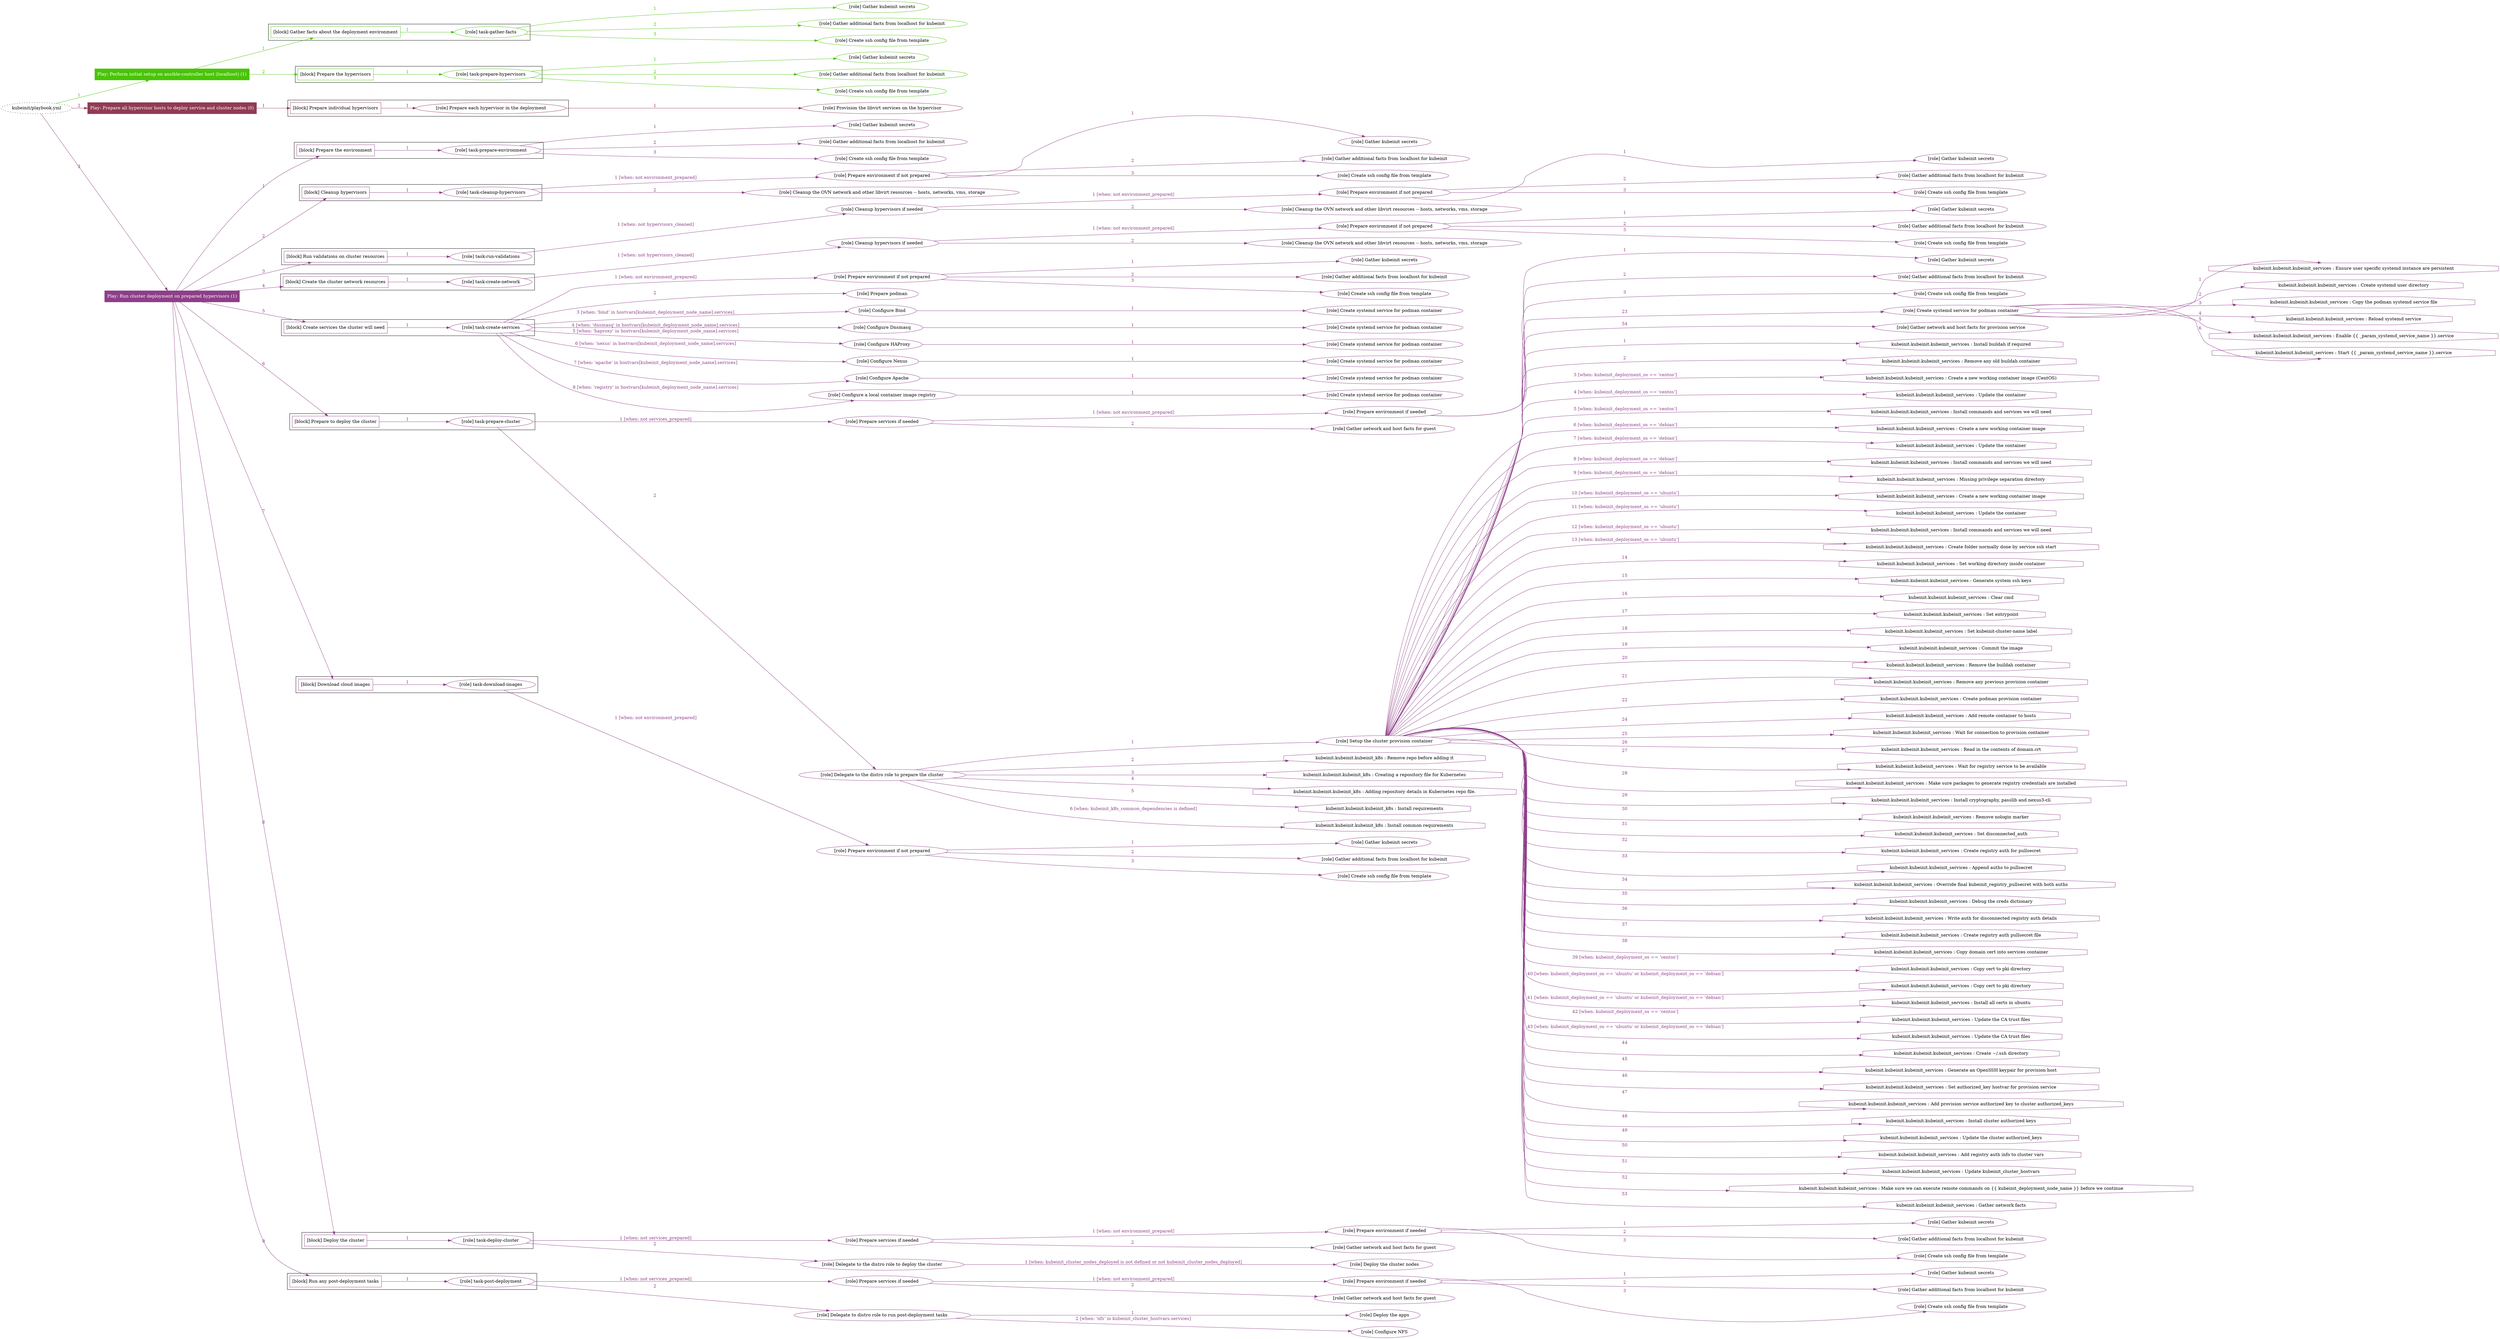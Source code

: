 digraph {
	graph [concentrate=true ordering=in rankdir=LR ratio=fill]
	edge [esep=5 sep=10]
	"kubeinit/playbook.yml" [URL="/home/runner/work/kubeinit/kubeinit/kubeinit/playbook.yml" id=playbook_89073490 style=dotted]
	play_e014f637 [label="Play: Perform initial setup on ansible-controller host (localhost) (1)" URL="/home/runner/work/kubeinit/kubeinit/kubeinit/playbook.yml" color="#49c408" fontcolor="#ffffff" id=play_e014f637 shape=box style=filled tooltip=localhost]
	"kubeinit/playbook.yml" -> play_e014f637 [label="1 " color="#49c408" fontcolor="#49c408" id=edge_ef76a1b7 labeltooltip="1 " tooltip="1 "]
	subgraph "Gather kubeinit secrets" {
		role_e6de196c [label="[role] Gather kubeinit secrets" URL="/home/runner/.ansible/collections/ansible_collections/kubeinit/kubeinit/roles/kubeinit_prepare/tasks/gather_kubeinit_facts.yml" color="#49c408" id=role_e6de196c tooltip="Gather kubeinit secrets"]
	}
	subgraph "Gather additional facts from localhost for kubeinit" {
		role_0774e392 [label="[role] Gather additional facts from localhost for kubeinit" URL="/home/runner/.ansible/collections/ansible_collections/kubeinit/kubeinit/roles/kubeinit_prepare/tasks/gather_kubeinit_facts.yml" color="#49c408" id=role_0774e392 tooltip="Gather additional facts from localhost for kubeinit"]
	}
	subgraph "Create ssh config file from template" {
		role_ac9e5184 [label="[role] Create ssh config file from template" URL="/home/runner/.ansible/collections/ansible_collections/kubeinit/kubeinit/roles/kubeinit_prepare/tasks/gather_kubeinit_facts.yml" color="#49c408" id=role_ac9e5184 tooltip="Create ssh config file from template"]
	}
	subgraph "task-gather-facts" {
		role_18a45e0e [label="[role] task-gather-facts" URL="/home/runner/work/kubeinit/kubeinit/kubeinit/playbook.yml" color="#49c408" id=role_18a45e0e tooltip="task-gather-facts"]
		role_18a45e0e -> role_e6de196c [label="1 " color="#49c408" fontcolor="#49c408" id=edge_6fb347c2 labeltooltip="1 " tooltip="1 "]
		role_18a45e0e -> role_0774e392 [label="2 " color="#49c408" fontcolor="#49c408" id=edge_ebcd3935 labeltooltip="2 " tooltip="2 "]
		role_18a45e0e -> role_ac9e5184 [label="3 " color="#49c408" fontcolor="#49c408" id=edge_c6254746 labeltooltip="3 " tooltip="3 "]
	}
	subgraph "Gather kubeinit secrets" {
		role_ffb9e7fd [label="[role] Gather kubeinit secrets" URL="/home/runner/.ansible/collections/ansible_collections/kubeinit/kubeinit/roles/kubeinit_prepare/tasks/gather_kubeinit_facts.yml" color="#49c408" id=role_ffb9e7fd tooltip="Gather kubeinit secrets"]
	}
	subgraph "Gather additional facts from localhost for kubeinit" {
		role_050611ee [label="[role] Gather additional facts from localhost for kubeinit" URL="/home/runner/.ansible/collections/ansible_collections/kubeinit/kubeinit/roles/kubeinit_prepare/tasks/gather_kubeinit_facts.yml" color="#49c408" id=role_050611ee tooltip="Gather additional facts from localhost for kubeinit"]
	}
	subgraph "Create ssh config file from template" {
		role_13ae626d [label="[role] Create ssh config file from template" URL="/home/runner/.ansible/collections/ansible_collections/kubeinit/kubeinit/roles/kubeinit_prepare/tasks/gather_kubeinit_facts.yml" color="#49c408" id=role_13ae626d tooltip="Create ssh config file from template"]
	}
	subgraph "task-prepare-hypervisors" {
		role_abf3655d [label="[role] task-prepare-hypervisors" URL="/home/runner/work/kubeinit/kubeinit/kubeinit/playbook.yml" color="#49c408" id=role_abf3655d tooltip="task-prepare-hypervisors"]
		role_abf3655d -> role_ffb9e7fd [label="1 " color="#49c408" fontcolor="#49c408" id=edge_abb5b68a labeltooltip="1 " tooltip="1 "]
		role_abf3655d -> role_050611ee [label="2 " color="#49c408" fontcolor="#49c408" id=edge_8e6564fe labeltooltip="2 " tooltip="2 "]
		role_abf3655d -> role_13ae626d [label="3 " color="#49c408" fontcolor="#49c408" id=edge_b79c61ef labeltooltip="3 " tooltip="3 "]
	}
	subgraph "Play: Perform initial setup on ansible-controller host (localhost) (1)" {
		play_e014f637 -> block_2d4af242 [label=1 color="#49c408" fontcolor="#49c408" id=edge_d55f2642 labeltooltip=1 tooltip=1]
		subgraph cluster_block_2d4af242 {
			block_2d4af242 [label="[block] Gather facts about the deployment environment" URL="/home/runner/work/kubeinit/kubeinit/kubeinit/playbook.yml" color="#49c408" id=block_2d4af242 labeltooltip="Gather facts about the deployment environment" shape=box tooltip="Gather facts about the deployment environment"]
			block_2d4af242 -> role_18a45e0e [label="1 " color="#49c408" fontcolor="#49c408" id=edge_0b3b2cdc labeltooltip="1 " tooltip="1 "]
		}
		play_e014f637 -> block_f1ab5278 [label=2 color="#49c408" fontcolor="#49c408" id=edge_a3f6fb9d labeltooltip=2 tooltip=2]
		subgraph cluster_block_f1ab5278 {
			block_f1ab5278 [label="[block] Prepare the hypervisors" URL="/home/runner/work/kubeinit/kubeinit/kubeinit/playbook.yml" color="#49c408" id=block_f1ab5278 labeltooltip="Prepare the hypervisors" shape=box tooltip="Prepare the hypervisors"]
			block_f1ab5278 -> role_abf3655d [label="1 " color="#49c408" fontcolor="#49c408" id=edge_408e1fea labeltooltip="1 " tooltip="1 "]
		}
	}
	play_b3a4dadc [label="Play: Prepare all hypervisor hosts to deploy service and cluster nodes (0)" URL="/home/runner/work/kubeinit/kubeinit/kubeinit/playbook.yml" color="#913b53" fontcolor="#ffffff" id=play_b3a4dadc shape=box style=filled tooltip="Play: Prepare all hypervisor hosts to deploy service and cluster nodes (0)"]
	"kubeinit/playbook.yml" -> play_b3a4dadc [label="2 " color="#913b53" fontcolor="#913b53" id=edge_51775af8 labeltooltip="2 " tooltip="2 "]
	subgraph "Provision the libvirt services on the hypervisor" {
		role_48d1d037 [label="[role] Provision the libvirt services on the hypervisor" URL="/home/runner/.ansible/collections/ansible_collections/kubeinit/kubeinit/roles/kubeinit_prepare/tasks/prepare_hypervisor.yml" color="#913b53" id=role_48d1d037 tooltip="Provision the libvirt services on the hypervisor"]
	}
	subgraph "Prepare each hypervisor in the deployment" {
		role_34a70d0a [label="[role] Prepare each hypervisor in the deployment" URL="/home/runner/work/kubeinit/kubeinit/kubeinit/playbook.yml" color="#913b53" id=role_34a70d0a tooltip="Prepare each hypervisor in the deployment"]
		role_34a70d0a -> role_48d1d037 [label="1 " color="#913b53" fontcolor="#913b53" id=edge_be08d948 labeltooltip="1 " tooltip="1 "]
	}
	subgraph "Play: Prepare all hypervisor hosts to deploy service and cluster nodes (0)" {
		play_b3a4dadc -> block_36074256 [label=1 color="#913b53" fontcolor="#913b53" id=edge_3de5a2df labeltooltip=1 tooltip=1]
		subgraph cluster_block_36074256 {
			block_36074256 [label="[block] Prepare individual hypervisors" URL="/home/runner/work/kubeinit/kubeinit/kubeinit/playbook.yml" color="#913b53" id=block_36074256 labeltooltip="Prepare individual hypervisors" shape=box tooltip="Prepare individual hypervisors"]
			block_36074256 -> role_34a70d0a [label="1 " color="#913b53" fontcolor="#913b53" id=edge_86a13dcd labeltooltip="1 " tooltip="1 "]
		}
	}
	play_36464c66 [label="Play: Run cluster deployment on prepared hypervisors (1)" URL="/home/runner/work/kubeinit/kubeinit/kubeinit/playbook.yml" color="#8e3e89" fontcolor="#ffffff" id=play_36464c66 shape=box style=filled tooltip=localhost]
	"kubeinit/playbook.yml" -> play_36464c66 [label="3 " color="#8e3e89" fontcolor="#8e3e89" id=edge_dc25a65d labeltooltip="3 " tooltip="3 "]
	subgraph "Gather kubeinit secrets" {
		role_9f71e58d [label="[role] Gather kubeinit secrets" URL="/home/runner/.ansible/collections/ansible_collections/kubeinit/kubeinit/roles/kubeinit_prepare/tasks/gather_kubeinit_facts.yml" color="#8e3e89" id=role_9f71e58d tooltip="Gather kubeinit secrets"]
	}
	subgraph "Gather additional facts from localhost for kubeinit" {
		role_763f175d [label="[role] Gather additional facts from localhost for kubeinit" URL="/home/runner/.ansible/collections/ansible_collections/kubeinit/kubeinit/roles/kubeinit_prepare/tasks/gather_kubeinit_facts.yml" color="#8e3e89" id=role_763f175d tooltip="Gather additional facts from localhost for kubeinit"]
	}
	subgraph "Create ssh config file from template" {
		role_b570ebb0 [label="[role] Create ssh config file from template" URL="/home/runner/.ansible/collections/ansible_collections/kubeinit/kubeinit/roles/kubeinit_prepare/tasks/gather_kubeinit_facts.yml" color="#8e3e89" id=role_b570ebb0 tooltip="Create ssh config file from template"]
	}
	subgraph "task-prepare-environment" {
		role_117b63d6 [label="[role] task-prepare-environment" URL="/home/runner/work/kubeinit/kubeinit/kubeinit/playbook.yml" color="#8e3e89" id=role_117b63d6 tooltip="task-prepare-environment"]
		role_117b63d6 -> role_9f71e58d [label="1 " color="#8e3e89" fontcolor="#8e3e89" id=edge_bf7d3ab4 labeltooltip="1 " tooltip="1 "]
		role_117b63d6 -> role_763f175d [label="2 " color="#8e3e89" fontcolor="#8e3e89" id=edge_5b684e61 labeltooltip="2 " tooltip="2 "]
		role_117b63d6 -> role_b570ebb0 [label="3 " color="#8e3e89" fontcolor="#8e3e89" id=edge_e50b8588 labeltooltip="3 " tooltip="3 "]
	}
	subgraph "Gather kubeinit secrets" {
		role_a0c3d9b7 [label="[role] Gather kubeinit secrets" URL="/home/runner/.ansible/collections/ansible_collections/kubeinit/kubeinit/roles/kubeinit_prepare/tasks/gather_kubeinit_facts.yml" color="#8e3e89" id=role_a0c3d9b7 tooltip="Gather kubeinit secrets"]
	}
	subgraph "Gather additional facts from localhost for kubeinit" {
		role_4694296a [label="[role] Gather additional facts from localhost for kubeinit" URL="/home/runner/.ansible/collections/ansible_collections/kubeinit/kubeinit/roles/kubeinit_prepare/tasks/gather_kubeinit_facts.yml" color="#8e3e89" id=role_4694296a tooltip="Gather additional facts from localhost for kubeinit"]
	}
	subgraph "Create ssh config file from template" {
		role_526060e9 [label="[role] Create ssh config file from template" URL="/home/runner/.ansible/collections/ansible_collections/kubeinit/kubeinit/roles/kubeinit_prepare/tasks/gather_kubeinit_facts.yml" color="#8e3e89" id=role_526060e9 tooltip="Create ssh config file from template"]
	}
	subgraph "Prepare environment if not prepared" {
		role_2996f379 [label="[role] Prepare environment if not prepared" URL="/home/runner/.ansible/collections/ansible_collections/kubeinit/kubeinit/roles/kubeinit_prepare/tasks/cleanup_hypervisors.yml" color="#8e3e89" id=role_2996f379 tooltip="Prepare environment if not prepared"]
		role_2996f379 -> role_a0c3d9b7 [label="1 " color="#8e3e89" fontcolor="#8e3e89" id=edge_e850bd4d labeltooltip="1 " tooltip="1 "]
		role_2996f379 -> role_4694296a [label="2 " color="#8e3e89" fontcolor="#8e3e89" id=edge_aeef9da3 labeltooltip="2 " tooltip="2 "]
		role_2996f379 -> role_526060e9 [label="3 " color="#8e3e89" fontcolor="#8e3e89" id=edge_63aed596 labeltooltip="3 " tooltip="3 "]
	}
	subgraph "Cleanup the OVN network and other libvirt resources -- hosts, networks, vms, storage" {
		role_0f333eea [label="[role] Cleanup the OVN network and other libvirt resources -- hosts, networks, vms, storage" URL="/home/runner/.ansible/collections/ansible_collections/kubeinit/kubeinit/roles/kubeinit_prepare/tasks/cleanup_hypervisors.yml" color="#8e3e89" id=role_0f333eea tooltip="Cleanup the OVN network and other libvirt resources -- hosts, networks, vms, storage"]
	}
	subgraph "task-cleanup-hypervisors" {
		role_0517d2c4 [label="[role] task-cleanup-hypervisors" URL="/home/runner/work/kubeinit/kubeinit/kubeinit/playbook.yml" color="#8e3e89" id=role_0517d2c4 tooltip="task-cleanup-hypervisors"]
		role_0517d2c4 -> role_2996f379 [label="1 [when: not environment_prepared]" color="#8e3e89" fontcolor="#8e3e89" id=edge_c67efc62 labeltooltip="1 [when: not environment_prepared]" tooltip="1 [when: not environment_prepared]"]
		role_0517d2c4 -> role_0f333eea [label="2 " color="#8e3e89" fontcolor="#8e3e89" id=edge_fcb4d0b9 labeltooltip="2 " tooltip="2 "]
	}
	subgraph "Gather kubeinit secrets" {
		role_5cfa5c8f [label="[role] Gather kubeinit secrets" URL="/home/runner/.ansible/collections/ansible_collections/kubeinit/kubeinit/roles/kubeinit_prepare/tasks/gather_kubeinit_facts.yml" color="#8e3e89" id=role_5cfa5c8f tooltip="Gather kubeinit secrets"]
	}
	subgraph "Gather additional facts from localhost for kubeinit" {
		role_ed8b7871 [label="[role] Gather additional facts from localhost for kubeinit" URL="/home/runner/.ansible/collections/ansible_collections/kubeinit/kubeinit/roles/kubeinit_prepare/tasks/gather_kubeinit_facts.yml" color="#8e3e89" id=role_ed8b7871 tooltip="Gather additional facts from localhost for kubeinit"]
	}
	subgraph "Create ssh config file from template" {
		role_e9817202 [label="[role] Create ssh config file from template" URL="/home/runner/.ansible/collections/ansible_collections/kubeinit/kubeinit/roles/kubeinit_prepare/tasks/gather_kubeinit_facts.yml" color="#8e3e89" id=role_e9817202 tooltip="Create ssh config file from template"]
	}
	subgraph "Prepare environment if not prepared" {
		role_9fe09d88 [label="[role] Prepare environment if not prepared" URL="/home/runner/.ansible/collections/ansible_collections/kubeinit/kubeinit/roles/kubeinit_prepare/tasks/cleanup_hypervisors.yml" color="#8e3e89" id=role_9fe09d88 tooltip="Prepare environment if not prepared"]
		role_9fe09d88 -> role_5cfa5c8f [label="1 " color="#8e3e89" fontcolor="#8e3e89" id=edge_ea1b8138 labeltooltip="1 " tooltip="1 "]
		role_9fe09d88 -> role_ed8b7871 [label="2 " color="#8e3e89" fontcolor="#8e3e89" id=edge_79f0274b labeltooltip="2 " tooltip="2 "]
		role_9fe09d88 -> role_e9817202 [label="3 " color="#8e3e89" fontcolor="#8e3e89" id=edge_c1189745 labeltooltip="3 " tooltip="3 "]
	}
	subgraph "Cleanup the OVN network and other libvirt resources -- hosts, networks, vms, storage" {
		role_3429625b [label="[role] Cleanup the OVN network and other libvirt resources -- hosts, networks, vms, storage" URL="/home/runner/.ansible/collections/ansible_collections/kubeinit/kubeinit/roles/kubeinit_prepare/tasks/cleanup_hypervisors.yml" color="#8e3e89" id=role_3429625b tooltip="Cleanup the OVN network and other libvirt resources -- hosts, networks, vms, storage"]
	}
	subgraph "Cleanup hypervisors if needed" {
		role_c8a901d0 [label="[role] Cleanup hypervisors if needed" URL="/home/runner/.ansible/collections/ansible_collections/kubeinit/kubeinit/roles/kubeinit_validations/tasks/main.yml" color="#8e3e89" id=role_c8a901d0 tooltip="Cleanup hypervisors if needed"]
		role_c8a901d0 -> role_9fe09d88 [label="1 [when: not environment_prepared]" color="#8e3e89" fontcolor="#8e3e89" id=edge_9d796960 labeltooltip="1 [when: not environment_prepared]" tooltip="1 [when: not environment_prepared]"]
		role_c8a901d0 -> role_3429625b [label="2 " color="#8e3e89" fontcolor="#8e3e89" id=edge_9618d951 labeltooltip="2 " tooltip="2 "]
	}
	subgraph "task-run-validations" {
		role_0ddbc4cb [label="[role] task-run-validations" URL="/home/runner/work/kubeinit/kubeinit/kubeinit/playbook.yml" color="#8e3e89" id=role_0ddbc4cb tooltip="task-run-validations"]
		role_0ddbc4cb -> role_c8a901d0 [label="1 [when: not hypervisors_cleaned]" color="#8e3e89" fontcolor="#8e3e89" id=edge_ebbd4880 labeltooltip="1 [when: not hypervisors_cleaned]" tooltip="1 [when: not hypervisors_cleaned]"]
	}
	subgraph "Gather kubeinit secrets" {
		role_0b15227e [label="[role] Gather kubeinit secrets" URL="/home/runner/.ansible/collections/ansible_collections/kubeinit/kubeinit/roles/kubeinit_prepare/tasks/gather_kubeinit_facts.yml" color="#8e3e89" id=role_0b15227e tooltip="Gather kubeinit secrets"]
	}
	subgraph "Gather additional facts from localhost for kubeinit" {
		role_990823a1 [label="[role] Gather additional facts from localhost for kubeinit" URL="/home/runner/.ansible/collections/ansible_collections/kubeinit/kubeinit/roles/kubeinit_prepare/tasks/gather_kubeinit_facts.yml" color="#8e3e89" id=role_990823a1 tooltip="Gather additional facts from localhost for kubeinit"]
	}
	subgraph "Create ssh config file from template" {
		role_29d51d9b [label="[role] Create ssh config file from template" URL="/home/runner/.ansible/collections/ansible_collections/kubeinit/kubeinit/roles/kubeinit_prepare/tasks/gather_kubeinit_facts.yml" color="#8e3e89" id=role_29d51d9b tooltip="Create ssh config file from template"]
	}
	subgraph "Prepare environment if not prepared" {
		role_8aaafa93 [label="[role] Prepare environment if not prepared" URL="/home/runner/.ansible/collections/ansible_collections/kubeinit/kubeinit/roles/kubeinit_prepare/tasks/cleanup_hypervisors.yml" color="#8e3e89" id=role_8aaafa93 tooltip="Prepare environment if not prepared"]
		role_8aaafa93 -> role_0b15227e [label="1 " color="#8e3e89" fontcolor="#8e3e89" id=edge_5923a148 labeltooltip="1 " tooltip="1 "]
		role_8aaafa93 -> role_990823a1 [label="2 " color="#8e3e89" fontcolor="#8e3e89" id=edge_8ced8f66 labeltooltip="2 " tooltip="2 "]
		role_8aaafa93 -> role_29d51d9b [label="3 " color="#8e3e89" fontcolor="#8e3e89" id=edge_7640bae8 labeltooltip="3 " tooltip="3 "]
	}
	subgraph "Cleanup the OVN network and other libvirt resources -- hosts, networks, vms, storage" {
		role_2c2727fa [label="[role] Cleanup the OVN network and other libvirt resources -- hosts, networks, vms, storage" URL="/home/runner/.ansible/collections/ansible_collections/kubeinit/kubeinit/roles/kubeinit_prepare/tasks/cleanup_hypervisors.yml" color="#8e3e89" id=role_2c2727fa tooltip="Cleanup the OVN network and other libvirt resources -- hosts, networks, vms, storage"]
	}
	subgraph "Cleanup hypervisors if needed" {
		role_2db1bf05 [label="[role] Cleanup hypervisors if needed" URL="/home/runner/.ansible/collections/ansible_collections/kubeinit/kubeinit/roles/kubeinit_libvirt/tasks/create_network.yml" color="#8e3e89" id=role_2db1bf05 tooltip="Cleanup hypervisors if needed"]
		role_2db1bf05 -> role_8aaafa93 [label="1 [when: not environment_prepared]" color="#8e3e89" fontcolor="#8e3e89" id=edge_03b58aa8 labeltooltip="1 [when: not environment_prepared]" tooltip="1 [when: not environment_prepared]"]
		role_2db1bf05 -> role_2c2727fa [label="2 " color="#8e3e89" fontcolor="#8e3e89" id=edge_c20270a5 labeltooltip="2 " tooltip="2 "]
	}
	subgraph "task-create-network" {
		role_7d7bcfd6 [label="[role] task-create-network" URL="/home/runner/work/kubeinit/kubeinit/kubeinit/playbook.yml" color="#8e3e89" id=role_7d7bcfd6 tooltip="task-create-network"]
		role_7d7bcfd6 -> role_2db1bf05 [label="1 [when: not hypervisors_cleaned]" color="#8e3e89" fontcolor="#8e3e89" id=edge_0930c95e labeltooltip="1 [when: not hypervisors_cleaned]" tooltip="1 [when: not hypervisors_cleaned]"]
	}
	subgraph "Gather kubeinit secrets" {
		role_873a7ba3 [label="[role] Gather kubeinit secrets" URL="/home/runner/.ansible/collections/ansible_collections/kubeinit/kubeinit/roles/kubeinit_prepare/tasks/gather_kubeinit_facts.yml" color="#8e3e89" id=role_873a7ba3 tooltip="Gather kubeinit secrets"]
	}
	subgraph "Gather additional facts from localhost for kubeinit" {
		role_ddb60ea3 [label="[role] Gather additional facts from localhost for kubeinit" URL="/home/runner/.ansible/collections/ansible_collections/kubeinit/kubeinit/roles/kubeinit_prepare/tasks/gather_kubeinit_facts.yml" color="#8e3e89" id=role_ddb60ea3 tooltip="Gather additional facts from localhost for kubeinit"]
	}
	subgraph "Create ssh config file from template" {
		role_535bf2b3 [label="[role] Create ssh config file from template" URL="/home/runner/.ansible/collections/ansible_collections/kubeinit/kubeinit/roles/kubeinit_prepare/tasks/gather_kubeinit_facts.yml" color="#8e3e89" id=role_535bf2b3 tooltip="Create ssh config file from template"]
	}
	subgraph "Prepare environment if not prepared" {
		role_66da42d9 [label="[role] Prepare environment if not prepared" URL="/home/runner/.ansible/collections/ansible_collections/kubeinit/kubeinit/roles/kubeinit_services/tasks/main.yml" color="#8e3e89" id=role_66da42d9 tooltip="Prepare environment if not prepared"]
		role_66da42d9 -> role_873a7ba3 [label="1 " color="#8e3e89" fontcolor="#8e3e89" id=edge_f0b14295 labeltooltip="1 " tooltip="1 "]
		role_66da42d9 -> role_ddb60ea3 [label="2 " color="#8e3e89" fontcolor="#8e3e89" id=edge_90cd2a06 labeltooltip="2 " tooltip="2 "]
		role_66da42d9 -> role_535bf2b3 [label="3 " color="#8e3e89" fontcolor="#8e3e89" id=edge_f25a05f8 labeltooltip="3 " tooltip="3 "]
	}
	subgraph "Prepare podman" {
		role_569821c8 [label="[role] Prepare podman" URL="/home/runner/.ansible/collections/ansible_collections/kubeinit/kubeinit/roles/kubeinit_services/tasks/00_create_service_pod.yml" color="#8e3e89" id=role_569821c8 tooltip="Prepare podman"]
	}
	subgraph "Create systemd service for podman container" {
		role_9f69e328 [label="[role] Create systemd service for podman container" URL="/home/runner/.ansible/collections/ansible_collections/kubeinit/kubeinit/roles/kubeinit_bind/tasks/main.yml" color="#8e3e89" id=role_9f69e328 tooltip="Create systemd service for podman container"]
	}
	subgraph "Configure Bind" {
		role_212dc554 [label="[role] Configure Bind" URL="/home/runner/.ansible/collections/ansible_collections/kubeinit/kubeinit/roles/kubeinit_services/tasks/start_services_containers.yml" color="#8e3e89" id=role_212dc554 tooltip="Configure Bind"]
		role_212dc554 -> role_9f69e328 [label="1 " color="#8e3e89" fontcolor="#8e3e89" id=edge_5fc34a6f labeltooltip="1 " tooltip="1 "]
	}
	subgraph "Create systemd service for podman container" {
		role_f9656e1a [label="[role] Create systemd service for podman container" URL="/home/runner/.ansible/collections/ansible_collections/kubeinit/kubeinit/roles/kubeinit_dnsmasq/tasks/main.yml" color="#8e3e89" id=role_f9656e1a tooltip="Create systemd service for podman container"]
	}
	subgraph "Configure Dnsmasq" {
		role_577a15ea [label="[role] Configure Dnsmasq" URL="/home/runner/.ansible/collections/ansible_collections/kubeinit/kubeinit/roles/kubeinit_services/tasks/start_services_containers.yml" color="#8e3e89" id=role_577a15ea tooltip="Configure Dnsmasq"]
		role_577a15ea -> role_f9656e1a [label="1 " color="#8e3e89" fontcolor="#8e3e89" id=edge_ccc7cdb5 labeltooltip="1 " tooltip="1 "]
	}
	subgraph "Create systemd service for podman container" {
		role_b24ec902 [label="[role] Create systemd service for podman container" URL="/home/runner/.ansible/collections/ansible_collections/kubeinit/kubeinit/roles/kubeinit_haproxy/tasks/main.yml" color="#8e3e89" id=role_b24ec902 tooltip="Create systemd service for podman container"]
	}
	subgraph "Configure HAProxy" {
		role_d9bab97f [label="[role] Configure HAProxy" URL="/home/runner/.ansible/collections/ansible_collections/kubeinit/kubeinit/roles/kubeinit_services/tasks/start_services_containers.yml" color="#8e3e89" id=role_d9bab97f tooltip="Configure HAProxy"]
		role_d9bab97f -> role_b24ec902 [label="1 " color="#8e3e89" fontcolor="#8e3e89" id=edge_b6376dc8 labeltooltip="1 " tooltip="1 "]
	}
	subgraph "Create systemd service for podman container" {
		role_664dc067 [label="[role] Create systemd service for podman container" URL="/home/runner/.ansible/collections/ansible_collections/kubeinit/kubeinit/roles/kubeinit_nexus/tasks/main.yml" color="#8e3e89" id=role_664dc067 tooltip="Create systemd service for podman container"]
	}
	subgraph "Configure Nexus" {
		role_3059cfd5 [label="[role] Configure Nexus" URL="/home/runner/.ansible/collections/ansible_collections/kubeinit/kubeinit/roles/kubeinit_services/tasks/start_services_containers.yml" color="#8e3e89" id=role_3059cfd5 tooltip="Configure Nexus"]
		role_3059cfd5 -> role_664dc067 [label="1 " color="#8e3e89" fontcolor="#8e3e89" id=edge_67cd2f17 labeltooltip="1 " tooltip="1 "]
	}
	subgraph "Create systemd service for podman container" {
		role_eefc1bf5 [label="[role] Create systemd service for podman container" URL="/home/runner/.ansible/collections/ansible_collections/kubeinit/kubeinit/roles/kubeinit_apache/tasks/main.yml" color="#8e3e89" id=role_eefc1bf5 tooltip="Create systemd service for podman container"]
	}
	subgraph "Configure Apache" {
		role_0f11c461 [label="[role] Configure Apache" URL="/home/runner/.ansible/collections/ansible_collections/kubeinit/kubeinit/roles/kubeinit_services/tasks/start_services_containers.yml" color="#8e3e89" id=role_0f11c461 tooltip="Configure Apache"]
		role_0f11c461 -> role_eefc1bf5 [label="1 " color="#8e3e89" fontcolor="#8e3e89" id=edge_b4df43ca labeltooltip="1 " tooltip="1 "]
	}
	subgraph "Create systemd service for podman container" {
		role_f7b39a0e [label="[role] Create systemd service for podman container" URL="/home/runner/.ansible/collections/ansible_collections/kubeinit/kubeinit/roles/kubeinit_registry/tasks/main.yml" color="#8e3e89" id=role_f7b39a0e tooltip="Create systemd service for podman container"]
	}
	subgraph "Configure a local container image registry" {
		role_c526ed02 [label="[role] Configure a local container image registry" URL="/home/runner/.ansible/collections/ansible_collections/kubeinit/kubeinit/roles/kubeinit_services/tasks/start_services_containers.yml" color="#8e3e89" id=role_c526ed02 tooltip="Configure a local container image registry"]
		role_c526ed02 -> role_f7b39a0e [label="1 " color="#8e3e89" fontcolor="#8e3e89" id=edge_293feff2 labeltooltip="1 " tooltip="1 "]
	}
	subgraph "task-create-services" {
		role_73aa0f3d [label="[role] task-create-services" URL="/home/runner/work/kubeinit/kubeinit/kubeinit/playbook.yml" color="#8e3e89" id=role_73aa0f3d tooltip="task-create-services"]
		role_73aa0f3d -> role_66da42d9 [label="1 [when: not environment_prepared]" color="#8e3e89" fontcolor="#8e3e89" id=edge_43584789 labeltooltip="1 [when: not environment_prepared]" tooltip="1 [when: not environment_prepared]"]
		role_73aa0f3d -> role_569821c8 [label="2 " color="#8e3e89" fontcolor="#8e3e89" id=edge_a49501f6 labeltooltip="2 " tooltip="2 "]
		role_73aa0f3d -> role_212dc554 [label="3 [when: 'bind' in hostvars[kubeinit_deployment_node_name].services]" color="#8e3e89" fontcolor="#8e3e89" id=edge_c417fc0d labeltooltip="3 [when: 'bind' in hostvars[kubeinit_deployment_node_name].services]" tooltip="3 [when: 'bind' in hostvars[kubeinit_deployment_node_name].services]"]
		role_73aa0f3d -> role_577a15ea [label="4 [when: 'dnsmasq' in hostvars[kubeinit_deployment_node_name].services]" color="#8e3e89" fontcolor="#8e3e89" id=edge_973100ed labeltooltip="4 [when: 'dnsmasq' in hostvars[kubeinit_deployment_node_name].services]" tooltip="4 [when: 'dnsmasq' in hostvars[kubeinit_deployment_node_name].services]"]
		role_73aa0f3d -> role_d9bab97f [label="5 [when: 'haproxy' in hostvars[kubeinit_deployment_node_name].services]" color="#8e3e89" fontcolor="#8e3e89" id=edge_db71a335 labeltooltip="5 [when: 'haproxy' in hostvars[kubeinit_deployment_node_name].services]" tooltip="5 [when: 'haproxy' in hostvars[kubeinit_deployment_node_name].services]"]
		role_73aa0f3d -> role_3059cfd5 [label="6 [when: 'nexus' in hostvars[kubeinit_deployment_node_name].services]" color="#8e3e89" fontcolor="#8e3e89" id=edge_f8db6ba0 labeltooltip="6 [when: 'nexus' in hostvars[kubeinit_deployment_node_name].services]" tooltip="6 [when: 'nexus' in hostvars[kubeinit_deployment_node_name].services]"]
		role_73aa0f3d -> role_0f11c461 [label="7 [when: 'apache' in hostvars[kubeinit_deployment_node_name].services]" color="#8e3e89" fontcolor="#8e3e89" id=edge_feda8192 labeltooltip="7 [when: 'apache' in hostvars[kubeinit_deployment_node_name].services]" tooltip="7 [when: 'apache' in hostvars[kubeinit_deployment_node_name].services]"]
		role_73aa0f3d -> role_c526ed02 [label="8 [when: 'registry' in hostvars[kubeinit_deployment_node_name].services]" color="#8e3e89" fontcolor="#8e3e89" id=edge_3eff8fa8 labeltooltip="8 [when: 'registry' in hostvars[kubeinit_deployment_node_name].services]" tooltip="8 [when: 'registry' in hostvars[kubeinit_deployment_node_name].services]"]
	}
	subgraph "Gather kubeinit secrets" {
		role_67b77832 [label="[role] Gather kubeinit secrets" URL="/home/runner/.ansible/collections/ansible_collections/kubeinit/kubeinit/roles/kubeinit_prepare/tasks/gather_kubeinit_facts.yml" color="#8e3e89" id=role_67b77832 tooltip="Gather kubeinit secrets"]
	}
	subgraph "Gather additional facts from localhost for kubeinit" {
		role_49906c89 [label="[role] Gather additional facts from localhost for kubeinit" URL="/home/runner/.ansible/collections/ansible_collections/kubeinit/kubeinit/roles/kubeinit_prepare/tasks/gather_kubeinit_facts.yml" color="#8e3e89" id=role_49906c89 tooltip="Gather additional facts from localhost for kubeinit"]
	}
	subgraph "Create ssh config file from template" {
		role_258a0451 [label="[role] Create ssh config file from template" URL="/home/runner/.ansible/collections/ansible_collections/kubeinit/kubeinit/roles/kubeinit_prepare/tasks/gather_kubeinit_facts.yml" color="#8e3e89" id=role_258a0451 tooltip="Create ssh config file from template"]
	}
	subgraph "Prepare environment if needed" {
		role_82836331 [label="[role] Prepare environment if needed" URL="/home/runner/.ansible/collections/ansible_collections/kubeinit/kubeinit/roles/kubeinit_services/tasks/prepare_services.yml" color="#8e3e89" id=role_82836331 tooltip="Prepare environment if needed"]
		role_82836331 -> role_67b77832 [label="1 " color="#8e3e89" fontcolor="#8e3e89" id=edge_d5c74893 labeltooltip="1 " tooltip="1 "]
		role_82836331 -> role_49906c89 [label="2 " color="#8e3e89" fontcolor="#8e3e89" id=edge_6307ec3d labeltooltip="2 " tooltip="2 "]
		role_82836331 -> role_258a0451 [label="3 " color="#8e3e89" fontcolor="#8e3e89" id=edge_65da0b26 labeltooltip="3 " tooltip="3 "]
	}
	subgraph "Gather network and host facts for guest" {
		role_abd0fa16 [label="[role] Gather network and host facts for guest" URL="/home/runner/.ansible/collections/ansible_collections/kubeinit/kubeinit/roles/kubeinit_services/tasks/prepare_services.yml" color="#8e3e89" id=role_abd0fa16 tooltip="Gather network and host facts for guest"]
	}
	subgraph "Prepare services if needed" {
		role_85dd5b18 [label="[role] Prepare services if needed" URL="/home/runner/.ansible/collections/ansible_collections/kubeinit/kubeinit/roles/kubeinit_prepare/tasks/prepare_cluster.yml" color="#8e3e89" id=role_85dd5b18 tooltip="Prepare services if needed"]
		role_85dd5b18 -> role_82836331 [label="1 [when: not environment_prepared]" color="#8e3e89" fontcolor="#8e3e89" id=edge_2bcc331b labeltooltip="1 [when: not environment_prepared]" tooltip="1 [when: not environment_prepared]"]
		role_85dd5b18 -> role_abd0fa16 [label="2 " color="#8e3e89" fontcolor="#8e3e89" id=edge_9baabc92 labeltooltip="2 " tooltip="2 "]
	}
	subgraph "Create systemd service for podman container" {
		role_a1b93251 [label="[role] Create systemd service for podman container" URL="/home/runner/.ansible/collections/ansible_collections/kubeinit/kubeinit/roles/kubeinit_services/tasks/create_provision_container.yml" color="#8e3e89" id=role_a1b93251 tooltip="Create systemd service for podman container"]
		task_1bf8b8ff [label="kubeinit.kubeinit.kubeinit_services : Ensure user specific systemd instance are persistent" URL="/home/runner/.ansible/collections/ansible_collections/kubeinit/kubeinit/roles/kubeinit_services/tasks/create_managed_service.yml" color="#8e3e89" id=task_1bf8b8ff shape=octagon tooltip="kubeinit.kubeinit.kubeinit_services : Ensure user specific systemd instance are persistent"]
		role_a1b93251 -> task_1bf8b8ff [label="1 " color="#8e3e89" fontcolor="#8e3e89" id=edge_7c3e3bb5 labeltooltip="1 " tooltip="1 "]
		task_e4c01c9e [label="kubeinit.kubeinit.kubeinit_services : Create systemd user directory" URL="/home/runner/.ansible/collections/ansible_collections/kubeinit/kubeinit/roles/kubeinit_services/tasks/create_managed_service.yml" color="#8e3e89" id=task_e4c01c9e shape=octagon tooltip="kubeinit.kubeinit.kubeinit_services : Create systemd user directory"]
		role_a1b93251 -> task_e4c01c9e [label="2 " color="#8e3e89" fontcolor="#8e3e89" id=edge_26a5d087 labeltooltip="2 " tooltip="2 "]
		task_63f886e1 [label="kubeinit.kubeinit.kubeinit_services : Copy the podman systemd service file" URL="/home/runner/.ansible/collections/ansible_collections/kubeinit/kubeinit/roles/kubeinit_services/tasks/create_managed_service.yml" color="#8e3e89" id=task_63f886e1 shape=octagon tooltip="kubeinit.kubeinit.kubeinit_services : Copy the podman systemd service file"]
		role_a1b93251 -> task_63f886e1 [label="3 " color="#8e3e89" fontcolor="#8e3e89" id=edge_61261f90 labeltooltip="3 " tooltip="3 "]
		task_c650b364 [label="kubeinit.kubeinit.kubeinit_services : Reload systemd service" URL="/home/runner/.ansible/collections/ansible_collections/kubeinit/kubeinit/roles/kubeinit_services/tasks/create_managed_service.yml" color="#8e3e89" id=task_c650b364 shape=octagon tooltip="kubeinit.kubeinit.kubeinit_services : Reload systemd service"]
		role_a1b93251 -> task_c650b364 [label="4 " color="#8e3e89" fontcolor="#8e3e89" id=edge_5ed798a1 labeltooltip="4 " tooltip="4 "]
		task_1eb12462 [label="kubeinit.kubeinit.kubeinit_services : Enable {{ _param_systemd_service_name }}.service" URL="/home/runner/.ansible/collections/ansible_collections/kubeinit/kubeinit/roles/kubeinit_services/tasks/create_managed_service.yml" color="#8e3e89" id=task_1eb12462 shape=octagon tooltip="kubeinit.kubeinit.kubeinit_services : Enable {{ _param_systemd_service_name }}.service"]
		role_a1b93251 -> task_1eb12462 [label="5 " color="#8e3e89" fontcolor="#8e3e89" id=edge_bdd4aacd labeltooltip="5 " tooltip="5 "]
		task_88014539 [label="kubeinit.kubeinit.kubeinit_services : Start {{ _param_systemd_service_name }}.service" URL="/home/runner/.ansible/collections/ansible_collections/kubeinit/kubeinit/roles/kubeinit_services/tasks/create_managed_service.yml" color="#8e3e89" id=task_88014539 shape=octagon tooltip="kubeinit.kubeinit.kubeinit_services : Start {{ _param_systemd_service_name }}.service"]
		role_a1b93251 -> task_88014539 [label="6 " color="#8e3e89" fontcolor="#8e3e89" id=edge_dce473dd labeltooltip="6 " tooltip="6 "]
	}
	subgraph "Gather network and host facts for provision service" {
		role_de46947e [label="[role] Gather network and host facts for provision service" URL="/home/runner/.ansible/collections/ansible_collections/kubeinit/kubeinit/roles/kubeinit_services/tasks/create_provision_container.yml" color="#8e3e89" id=role_de46947e tooltip="Gather network and host facts for provision service"]
	}
	subgraph "Setup the cluster provision container" {
		role_656f3c1d [label="[role] Setup the cluster provision container" URL="/home/runner/.ansible/collections/ansible_collections/kubeinit/kubeinit/roles/kubeinit_k8s/tasks/prepare_cluster.yml" color="#8e3e89" id=role_656f3c1d tooltip="Setup the cluster provision container"]
		task_8fa63c6f [label="kubeinit.kubeinit.kubeinit_services : Install buildah if required" URL="/home/runner/.ansible/collections/ansible_collections/kubeinit/kubeinit/roles/kubeinit_services/tasks/create_provision_container.yml" color="#8e3e89" id=task_8fa63c6f shape=octagon tooltip="kubeinit.kubeinit.kubeinit_services : Install buildah if required"]
		role_656f3c1d -> task_8fa63c6f [label="1 " color="#8e3e89" fontcolor="#8e3e89" id=edge_c143acf0 labeltooltip="1 " tooltip="1 "]
		task_655bfa99 [label="kubeinit.kubeinit.kubeinit_services : Remove any old buildah container" URL="/home/runner/.ansible/collections/ansible_collections/kubeinit/kubeinit/roles/kubeinit_services/tasks/create_provision_container.yml" color="#8e3e89" id=task_655bfa99 shape=octagon tooltip="kubeinit.kubeinit.kubeinit_services : Remove any old buildah container"]
		role_656f3c1d -> task_655bfa99 [label="2 " color="#8e3e89" fontcolor="#8e3e89" id=edge_334c0e0e labeltooltip="2 " tooltip="2 "]
		task_8952076f [label="kubeinit.kubeinit.kubeinit_services : Create a new working container image (CentOS)" URL="/home/runner/.ansible/collections/ansible_collections/kubeinit/kubeinit/roles/kubeinit_services/tasks/create_provision_container.yml" color="#8e3e89" id=task_8952076f shape=octagon tooltip="kubeinit.kubeinit.kubeinit_services : Create a new working container image (CentOS)"]
		role_656f3c1d -> task_8952076f [label="3 [when: kubeinit_deployment_os == 'centos']" color="#8e3e89" fontcolor="#8e3e89" id=edge_acdcb77a labeltooltip="3 [when: kubeinit_deployment_os == 'centos']" tooltip="3 [when: kubeinit_deployment_os == 'centos']"]
		task_febc9dba [label="kubeinit.kubeinit.kubeinit_services : Update the container" URL="/home/runner/.ansible/collections/ansible_collections/kubeinit/kubeinit/roles/kubeinit_services/tasks/create_provision_container.yml" color="#8e3e89" id=task_febc9dba shape=octagon tooltip="kubeinit.kubeinit.kubeinit_services : Update the container"]
		role_656f3c1d -> task_febc9dba [label="4 [when: kubeinit_deployment_os == 'centos']" color="#8e3e89" fontcolor="#8e3e89" id=edge_01757a08 labeltooltip="4 [when: kubeinit_deployment_os == 'centos']" tooltip="4 [when: kubeinit_deployment_os == 'centos']"]
		task_1e3ccf12 [label="kubeinit.kubeinit.kubeinit_services : Install commands and services we will need" URL="/home/runner/.ansible/collections/ansible_collections/kubeinit/kubeinit/roles/kubeinit_services/tasks/create_provision_container.yml" color="#8e3e89" id=task_1e3ccf12 shape=octagon tooltip="kubeinit.kubeinit.kubeinit_services : Install commands and services we will need"]
		role_656f3c1d -> task_1e3ccf12 [label="5 [when: kubeinit_deployment_os == 'centos']" color="#8e3e89" fontcolor="#8e3e89" id=edge_7ff09f25 labeltooltip="5 [when: kubeinit_deployment_os == 'centos']" tooltip="5 [when: kubeinit_deployment_os == 'centos']"]
		task_64d8a1f3 [label="kubeinit.kubeinit.kubeinit_services : Create a new working container image" URL="/home/runner/.ansible/collections/ansible_collections/kubeinit/kubeinit/roles/kubeinit_services/tasks/create_provision_container.yml" color="#8e3e89" id=task_64d8a1f3 shape=octagon tooltip="kubeinit.kubeinit.kubeinit_services : Create a new working container image"]
		role_656f3c1d -> task_64d8a1f3 [label="6 [when: kubeinit_deployment_os == 'debian']" color="#8e3e89" fontcolor="#8e3e89" id=edge_3b581262 labeltooltip="6 [when: kubeinit_deployment_os == 'debian']" tooltip="6 [when: kubeinit_deployment_os == 'debian']"]
		task_1995c9a0 [label="kubeinit.kubeinit.kubeinit_services : Update the container" URL="/home/runner/.ansible/collections/ansible_collections/kubeinit/kubeinit/roles/kubeinit_services/tasks/create_provision_container.yml" color="#8e3e89" id=task_1995c9a0 shape=octagon tooltip="kubeinit.kubeinit.kubeinit_services : Update the container"]
		role_656f3c1d -> task_1995c9a0 [label="7 [when: kubeinit_deployment_os == 'debian']" color="#8e3e89" fontcolor="#8e3e89" id=edge_6f1171ab labeltooltip="7 [when: kubeinit_deployment_os == 'debian']" tooltip="7 [when: kubeinit_deployment_os == 'debian']"]
		task_5dd948ad [label="kubeinit.kubeinit.kubeinit_services : Install commands and services we will need" URL="/home/runner/.ansible/collections/ansible_collections/kubeinit/kubeinit/roles/kubeinit_services/tasks/create_provision_container.yml" color="#8e3e89" id=task_5dd948ad shape=octagon tooltip="kubeinit.kubeinit.kubeinit_services : Install commands and services we will need"]
		role_656f3c1d -> task_5dd948ad [label="8 [when: kubeinit_deployment_os == 'debian']" color="#8e3e89" fontcolor="#8e3e89" id=edge_a8a36602 labeltooltip="8 [when: kubeinit_deployment_os == 'debian']" tooltip="8 [when: kubeinit_deployment_os == 'debian']"]
		task_a5a93020 [label="kubeinit.kubeinit.kubeinit_services : Missing privilege separation directory" URL="/home/runner/.ansible/collections/ansible_collections/kubeinit/kubeinit/roles/kubeinit_services/tasks/create_provision_container.yml" color="#8e3e89" id=task_a5a93020 shape=octagon tooltip="kubeinit.kubeinit.kubeinit_services : Missing privilege separation directory"]
		role_656f3c1d -> task_a5a93020 [label="9 [when: kubeinit_deployment_os == 'debian']" color="#8e3e89" fontcolor="#8e3e89" id=edge_e12426e3 labeltooltip="9 [when: kubeinit_deployment_os == 'debian']" tooltip="9 [when: kubeinit_deployment_os == 'debian']"]
		task_343c330e [label="kubeinit.kubeinit.kubeinit_services : Create a new working container image" URL="/home/runner/.ansible/collections/ansible_collections/kubeinit/kubeinit/roles/kubeinit_services/tasks/create_provision_container.yml" color="#8e3e89" id=task_343c330e shape=octagon tooltip="kubeinit.kubeinit.kubeinit_services : Create a new working container image"]
		role_656f3c1d -> task_343c330e [label="10 [when: kubeinit_deployment_os == 'ubuntu']" color="#8e3e89" fontcolor="#8e3e89" id=edge_adf300cb labeltooltip="10 [when: kubeinit_deployment_os == 'ubuntu']" tooltip="10 [when: kubeinit_deployment_os == 'ubuntu']"]
		task_8d8a6877 [label="kubeinit.kubeinit.kubeinit_services : Update the container" URL="/home/runner/.ansible/collections/ansible_collections/kubeinit/kubeinit/roles/kubeinit_services/tasks/create_provision_container.yml" color="#8e3e89" id=task_8d8a6877 shape=octagon tooltip="kubeinit.kubeinit.kubeinit_services : Update the container"]
		role_656f3c1d -> task_8d8a6877 [label="11 [when: kubeinit_deployment_os == 'ubuntu']" color="#8e3e89" fontcolor="#8e3e89" id=edge_c0ab32c2 labeltooltip="11 [when: kubeinit_deployment_os == 'ubuntu']" tooltip="11 [when: kubeinit_deployment_os == 'ubuntu']"]
		task_7415779a [label="kubeinit.kubeinit.kubeinit_services : Install commands and services we will need" URL="/home/runner/.ansible/collections/ansible_collections/kubeinit/kubeinit/roles/kubeinit_services/tasks/create_provision_container.yml" color="#8e3e89" id=task_7415779a shape=octagon tooltip="kubeinit.kubeinit.kubeinit_services : Install commands and services we will need"]
		role_656f3c1d -> task_7415779a [label="12 [when: kubeinit_deployment_os == 'ubuntu']" color="#8e3e89" fontcolor="#8e3e89" id=edge_d0d3b07c labeltooltip="12 [when: kubeinit_deployment_os == 'ubuntu']" tooltip="12 [when: kubeinit_deployment_os == 'ubuntu']"]
		task_a9412d58 [label="kubeinit.kubeinit.kubeinit_services : Create folder normally done by service ssh start" URL="/home/runner/.ansible/collections/ansible_collections/kubeinit/kubeinit/roles/kubeinit_services/tasks/create_provision_container.yml" color="#8e3e89" id=task_a9412d58 shape=octagon tooltip="kubeinit.kubeinit.kubeinit_services : Create folder normally done by service ssh start"]
		role_656f3c1d -> task_a9412d58 [label="13 [when: kubeinit_deployment_os == 'ubuntu']" color="#8e3e89" fontcolor="#8e3e89" id=edge_c459a038 labeltooltip="13 [when: kubeinit_deployment_os == 'ubuntu']" tooltip="13 [when: kubeinit_deployment_os == 'ubuntu']"]
		task_f8efb66c [label="kubeinit.kubeinit.kubeinit_services : Set working directory inside container" URL="/home/runner/.ansible/collections/ansible_collections/kubeinit/kubeinit/roles/kubeinit_services/tasks/create_provision_container.yml" color="#8e3e89" id=task_f8efb66c shape=octagon tooltip="kubeinit.kubeinit.kubeinit_services : Set working directory inside container"]
		role_656f3c1d -> task_f8efb66c [label="14 " color="#8e3e89" fontcolor="#8e3e89" id=edge_53297009 labeltooltip="14 " tooltip="14 "]
		task_f88f99fb [label="kubeinit.kubeinit.kubeinit_services : Generate system ssh keys" URL="/home/runner/.ansible/collections/ansible_collections/kubeinit/kubeinit/roles/kubeinit_services/tasks/create_provision_container.yml" color="#8e3e89" id=task_f88f99fb shape=octagon tooltip="kubeinit.kubeinit.kubeinit_services : Generate system ssh keys"]
		role_656f3c1d -> task_f88f99fb [label="15 " color="#8e3e89" fontcolor="#8e3e89" id=edge_92b916ec labeltooltip="15 " tooltip="15 "]
		task_ba830686 [label="kubeinit.kubeinit.kubeinit_services : Clear cmd" URL="/home/runner/.ansible/collections/ansible_collections/kubeinit/kubeinit/roles/kubeinit_services/tasks/create_provision_container.yml" color="#8e3e89" id=task_ba830686 shape=octagon tooltip="kubeinit.kubeinit.kubeinit_services : Clear cmd"]
		role_656f3c1d -> task_ba830686 [label="16 " color="#8e3e89" fontcolor="#8e3e89" id=edge_5e9bd9d6 labeltooltip="16 " tooltip="16 "]
		task_ca758608 [label="kubeinit.kubeinit.kubeinit_services : Set entrypoint" URL="/home/runner/.ansible/collections/ansible_collections/kubeinit/kubeinit/roles/kubeinit_services/tasks/create_provision_container.yml" color="#8e3e89" id=task_ca758608 shape=octagon tooltip="kubeinit.kubeinit.kubeinit_services : Set entrypoint"]
		role_656f3c1d -> task_ca758608 [label="17 " color="#8e3e89" fontcolor="#8e3e89" id=edge_27949c8d labeltooltip="17 " tooltip="17 "]
		task_38625f2e [label="kubeinit.kubeinit.kubeinit_services : Set kubeinit-cluster-name label" URL="/home/runner/.ansible/collections/ansible_collections/kubeinit/kubeinit/roles/kubeinit_services/tasks/create_provision_container.yml" color="#8e3e89" id=task_38625f2e shape=octagon tooltip="kubeinit.kubeinit.kubeinit_services : Set kubeinit-cluster-name label"]
		role_656f3c1d -> task_38625f2e [label="18 " color="#8e3e89" fontcolor="#8e3e89" id=edge_ffe98cb1 labeltooltip="18 " tooltip="18 "]
		task_5335a74d [label="kubeinit.kubeinit.kubeinit_services : Commit the image" URL="/home/runner/.ansible/collections/ansible_collections/kubeinit/kubeinit/roles/kubeinit_services/tasks/create_provision_container.yml" color="#8e3e89" id=task_5335a74d shape=octagon tooltip="kubeinit.kubeinit.kubeinit_services : Commit the image"]
		role_656f3c1d -> task_5335a74d [label="19 " color="#8e3e89" fontcolor="#8e3e89" id=edge_5f7dd298 labeltooltip="19 " tooltip="19 "]
		task_317a1596 [label="kubeinit.kubeinit.kubeinit_services : Remove the buildah container" URL="/home/runner/.ansible/collections/ansible_collections/kubeinit/kubeinit/roles/kubeinit_services/tasks/create_provision_container.yml" color="#8e3e89" id=task_317a1596 shape=octagon tooltip="kubeinit.kubeinit.kubeinit_services : Remove the buildah container"]
		role_656f3c1d -> task_317a1596 [label="20 " color="#8e3e89" fontcolor="#8e3e89" id=edge_e8b83c19 labeltooltip="20 " tooltip="20 "]
		task_8ee76eb5 [label="kubeinit.kubeinit.kubeinit_services : Remove any previous provision container" URL="/home/runner/.ansible/collections/ansible_collections/kubeinit/kubeinit/roles/kubeinit_services/tasks/create_provision_container.yml" color="#8e3e89" id=task_8ee76eb5 shape=octagon tooltip="kubeinit.kubeinit.kubeinit_services : Remove any previous provision container"]
		role_656f3c1d -> task_8ee76eb5 [label="21 " color="#8e3e89" fontcolor="#8e3e89" id=edge_2efad14a labeltooltip="21 " tooltip="21 "]
		task_e56d020d [label="kubeinit.kubeinit.kubeinit_services : Create podman provision container" URL="/home/runner/.ansible/collections/ansible_collections/kubeinit/kubeinit/roles/kubeinit_services/tasks/create_provision_container.yml" color="#8e3e89" id=task_e56d020d shape=octagon tooltip="kubeinit.kubeinit.kubeinit_services : Create podman provision container"]
		role_656f3c1d -> task_e56d020d [label="22 " color="#8e3e89" fontcolor="#8e3e89" id=edge_2c52ea7e labeltooltip="22 " tooltip="22 "]
		role_656f3c1d -> role_a1b93251 [label="23 " color="#8e3e89" fontcolor="#8e3e89" id=edge_f8920c27 labeltooltip="23 " tooltip="23 "]
		task_bc3fe9ea [label="kubeinit.kubeinit.kubeinit_services : Add remote container to hosts" URL="/home/runner/.ansible/collections/ansible_collections/kubeinit/kubeinit/roles/kubeinit_services/tasks/create_provision_container.yml" color="#8e3e89" id=task_bc3fe9ea shape=octagon tooltip="kubeinit.kubeinit.kubeinit_services : Add remote container to hosts"]
		role_656f3c1d -> task_bc3fe9ea [label="24 " color="#8e3e89" fontcolor="#8e3e89" id=edge_aa97c309 labeltooltip="24 " tooltip="24 "]
		task_879a4eb0 [label="kubeinit.kubeinit.kubeinit_services : Wait for connection to provision container" URL="/home/runner/.ansible/collections/ansible_collections/kubeinit/kubeinit/roles/kubeinit_services/tasks/create_provision_container.yml" color="#8e3e89" id=task_879a4eb0 shape=octagon tooltip="kubeinit.kubeinit.kubeinit_services : Wait for connection to provision container"]
		role_656f3c1d -> task_879a4eb0 [label="25 " color="#8e3e89" fontcolor="#8e3e89" id=edge_9e6291fe labeltooltip="25 " tooltip="25 "]
		task_333f174b [label="kubeinit.kubeinit.kubeinit_services : Read in the contents of domain.crt" URL="/home/runner/.ansible/collections/ansible_collections/kubeinit/kubeinit/roles/kubeinit_services/tasks/create_provision_container.yml" color="#8e3e89" id=task_333f174b shape=octagon tooltip="kubeinit.kubeinit.kubeinit_services : Read in the contents of domain.crt"]
		role_656f3c1d -> task_333f174b [label="26 " color="#8e3e89" fontcolor="#8e3e89" id=edge_e2aa8860 labeltooltip="26 " tooltip="26 "]
		task_b8cc550b [label="kubeinit.kubeinit.kubeinit_services : Wait for registry service to be available" URL="/home/runner/.ansible/collections/ansible_collections/kubeinit/kubeinit/roles/kubeinit_services/tasks/create_provision_container.yml" color="#8e3e89" id=task_b8cc550b shape=octagon tooltip="kubeinit.kubeinit.kubeinit_services : Wait for registry service to be available"]
		role_656f3c1d -> task_b8cc550b [label="27 " color="#8e3e89" fontcolor="#8e3e89" id=edge_1b5f8c5e labeltooltip="27 " tooltip="27 "]
		task_98541990 [label="kubeinit.kubeinit.kubeinit_services : Make sure packages to generate registry credentials are installed" URL="/home/runner/.ansible/collections/ansible_collections/kubeinit/kubeinit/roles/kubeinit_services/tasks/create_provision_container.yml" color="#8e3e89" id=task_98541990 shape=octagon tooltip="kubeinit.kubeinit.kubeinit_services : Make sure packages to generate registry credentials are installed"]
		role_656f3c1d -> task_98541990 [label="28 " color="#8e3e89" fontcolor="#8e3e89" id=edge_f2479111 labeltooltip="28 " tooltip="28 "]
		task_fd7cc1f7 [label="kubeinit.kubeinit.kubeinit_services : Install cryptography, passlib and nexus3-cli" URL="/home/runner/.ansible/collections/ansible_collections/kubeinit/kubeinit/roles/kubeinit_services/tasks/create_provision_container.yml" color="#8e3e89" id=task_fd7cc1f7 shape=octagon tooltip="kubeinit.kubeinit.kubeinit_services : Install cryptography, passlib and nexus3-cli"]
		role_656f3c1d -> task_fd7cc1f7 [label="29 " color="#8e3e89" fontcolor="#8e3e89" id=edge_ce24ebbf labeltooltip="29 " tooltip="29 "]
		task_5223d99c [label="kubeinit.kubeinit.kubeinit_services : Remove nologin marker" URL="/home/runner/.ansible/collections/ansible_collections/kubeinit/kubeinit/roles/kubeinit_services/tasks/create_provision_container.yml" color="#8e3e89" id=task_5223d99c shape=octagon tooltip="kubeinit.kubeinit.kubeinit_services : Remove nologin marker"]
		role_656f3c1d -> task_5223d99c [label="30 " color="#8e3e89" fontcolor="#8e3e89" id=edge_e28980b2 labeltooltip="30 " tooltip="30 "]
		task_56943ae9 [label="kubeinit.kubeinit.kubeinit_services : Set disconnected_auth" URL="/home/runner/.ansible/collections/ansible_collections/kubeinit/kubeinit/roles/kubeinit_services/tasks/create_provision_container.yml" color="#8e3e89" id=task_56943ae9 shape=octagon tooltip="kubeinit.kubeinit.kubeinit_services : Set disconnected_auth"]
		role_656f3c1d -> task_56943ae9 [label="31 " color="#8e3e89" fontcolor="#8e3e89" id=edge_bd752d27 labeltooltip="31 " tooltip="31 "]
		task_8d2af625 [label="kubeinit.kubeinit.kubeinit_services : Create registry auth for pullsecret" URL="/home/runner/.ansible/collections/ansible_collections/kubeinit/kubeinit/roles/kubeinit_services/tasks/create_provision_container.yml" color="#8e3e89" id=task_8d2af625 shape=octagon tooltip="kubeinit.kubeinit.kubeinit_services : Create registry auth for pullsecret"]
		role_656f3c1d -> task_8d2af625 [label="32 " color="#8e3e89" fontcolor="#8e3e89" id=edge_653838bf labeltooltip="32 " tooltip="32 "]
		task_54d899d0 [label="kubeinit.kubeinit.kubeinit_services : Append auths to pullsecret" URL="/home/runner/.ansible/collections/ansible_collections/kubeinit/kubeinit/roles/kubeinit_services/tasks/create_provision_container.yml" color="#8e3e89" id=task_54d899d0 shape=octagon tooltip="kubeinit.kubeinit.kubeinit_services : Append auths to pullsecret"]
		role_656f3c1d -> task_54d899d0 [label="33 " color="#8e3e89" fontcolor="#8e3e89" id=edge_0bb0de9a labeltooltip="33 " tooltip="33 "]
		task_ec9ca6f9 [label="kubeinit.kubeinit.kubeinit_services : Override final kubeinit_registry_pullsecret with both auths" URL="/home/runner/.ansible/collections/ansible_collections/kubeinit/kubeinit/roles/kubeinit_services/tasks/create_provision_container.yml" color="#8e3e89" id=task_ec9ca6f9 shape=octagon tooltip="kubeinit.kubeinit.kubeinit_services : Override final kubeinit_registry_pullsecret with both auths"]
		role_656f3c1d -> task_ec9ca6f9 [label="34 " color="#8e3e89" fontcolor="#8e3e89" id=edge_c5ce25db labeltooltip="34 " tooltip="34 "]
		task_2f408184 [label="kubeinit.kubeinit.kubeinit_services : Debug the creds dictionary" URL="/home/runner/.ansible/collections/ansible_collections/kubeinit/kubeinit/roles/kubeinit_services/tasks/create_provision_container.yml" color="#8e3e89" id=task_2f408184 shape=octagon tooltip="kubeinit.kubeinit.kubeinit_services : Debug the creds dictionary"]
		role_656f3c1d -> task_2f408184 [label="35 " color="#8e3e89" fontcolor="#8e3e89" id=edge_d1b52a96 labeltooltip="35 " tooltip="35 "]
		task_68459a67 [label="kubeinit.kubeinit.kubeinit_services : Write auth for disconnected registry auth details" URL="/home/runner/.ansible/collections/ansible_collections/kubeinit/kubeinit/roles/kubeinit_services/tasks/create_provision_container.yml" color="#8e3e89" id=task_68459a67 shape=octagon tooltip="kubeinit.kubeinit.kubeinit_services : Write auth for disconnected registry auth details"]
		role_656f3c1d -> task_68459a67 [label="36 " color="#8e3e89" fontcolor="#8e3e89" id=edge_29a75220 labeltooltip="36 " tooltip="36 "]
		task_5bf49049 [label="kubeinit.kubeinit.kubeinit_services : Create registry auth pullsecret file" URL="/home/runner/.ansible/collections/ansible_collections/kubeinit/kubeinit/roles/kubeinit_services/tasks/create_provision_container.yml" color="#8e3e89" id=task_5bf49049 shape=octagon tooltip="kubeinit.kubeinit.kubeinit_services : Create registry auth pullsecret file"]
		role_656f3c1d -> task_5bf49049 [label="37 " color="#8e3e89" fontcolor="#8e3e89" id=edge_3ffccb58 labeltooltip="37 " tooltip="37 "]
		task_c1abb5f3 [label="kubeinit.kubeinit.kubeinit_services : Copy domain cert into services container" URL="/home/runner/.ansible/collections/ansible_collections/kubeinit/kubeinit/roles/kubeinit_services/tasks/create_provision_container.yml" color="#8e3e89" id=task_c1abb5f3 shape=octagon tooltip="kubeinit.kubeinit.kubeinit_services : Copy domain cert into services container"]
		role_656f3c1d -> task_c1abb5f3 [label="38 " color="#8e3e89" fontcolor="#8e3e89" id=edge_ce20c07d labeltooltip="38 " tooltip="38 "]
		task_9c6f411e [label="kubeinit.kubeinit.kubeinit_services : Copy cert to pki directory" URL="/home/runner/.ansible/collections/ansible_collections/kubeinit/kubeinit/roles/kubeinit_services/tasks/create_provision_container.yml" color="#8e3e89" id=task_9c6f411e shape=octagon tooltip="kubeinit.kubeinit.kubeinit_services : Copy cert to pki directory"]
		role_656f3c1d -> task_9c6f411e [label="39 [when: kubeinit_deployment_os == 'centos']" color="#8e3e89" fontcolor="#8e3e89" id=edge_2a37cb9e labeltooltip="39 [when: kubeinit_deployment_os == 'centos']" tooltip="39 [when: kubeinit_deployment_os == 'centos']"]
		task_c0620dd1 [label="kubeinit.kubeinit.kubeinit_services : Copy cert to pki directory" URL="/home/runner/.ansible/collections/ansible_collections/kubeinit/kubeinit/roles/kubeinit_services/tasks/create_provision_container.yml" color="#8e3e89" id=task_c0620dd1 shape=octagon tooltip="kubeinit.kubeinit.kubeinit_services : Copy cert to pki directory"]
		role_656f3c1d -> task_c0620dd1 [label="40 [when: kubeinit_deployment_os == 'ubuntu' or kubeinit_deployment_os == 'debian']" color="#8e3e89" fontcolor="#8e3e89" id=edge_3025d089 labeltooltip="40 [when: kubeinit_deployment_os == 'ubuntu' or kubeinit_deployment_os == 'debian']" tooltip="40 [when: kubeinit_deployment_os == 'ubuntu' or kubeinit_deployment_os == 'debian']"]
		task_38c09d91 [label="kubeinit.kubeinit.kubeinit_services : Install all certs in ubuntu" URL="/home/runner/.ansible/collections/ansible_collections/kubeinit/kubeinit/roles/kubeinit_services/tasks/create_provision_container.yml" color="#8e3e89" id=task_38c09d91 shape=octagon tooltip="kubeinit.kubeinit.kubeinit_services : Install all certs in ubuntu"]
		role_656f3c1d -> task_38c09d91 [label="41 [when: kubeinit_deployment_os == 'ubuntu' or kubeinit_deployment_os == 'debian']" color="#8e3e89" fontcolor="#8e3e89" id=edge_b5b89497 labeltooltip="41 [when: kubeinit_deployment_os == 'ubuntu' or kubeinit_deployment_os == 'debian']" tooltip="41 [when: kubeinit_deployment_os == 'ubuntu' or kubeinit_deployment_os == 'debian']"]
		task_b94806b4 [label="kubeinit.kubeinit.kubeinit_services : Update the CA trust files" URL="/home/runner/.ansible/collections/ansible_collections/kubeinit/kubeinit/roles/kubeinit_services/tasks/create_provision_container.yml" color="#8e3e89" id=task_b94806b4 shape=octagon tooltip="kubeinit.kubeinit.kubeinit_services : Update the CA trust files"]
		role_656f3c1d -> task_b94806b4 [label="42 [when: kubeinit_deployment_os == 'centos']" color="#8e3e89" fontcolor="#8e3e89" id=edge_9273d2a5 labeltooltip="42 [when: kubeinit_deployment_os == 'centos']" tooltip="42 [when: kubeinit_deployment_os == 'centos']"]
		task_cd77d02e [label="kubeinit.kubeinit.kubeinit_services : Update the CA trust files" URL="/home/runner/.ansible/collections/ansible_collections/kubeinit/kubeinit/roles/kubeinit_services/tasks/create_provision_container.yml" color="#8e3e89" id=task_cd77d02e shape=octagon tooltip="kubeinit.kubeinit.kubeinit_services : Update the CA trust files"]
		role_656f3c1d -> task_cd77d02e [label="43 [when: kubeinit_deployment_os == 'ubuntu' or kubeinit_deployment_os == 'debian']" color="#8e3e89" fontcolor="#8e3e89" id=edge_9ac5718a labeltooltip="43 [when: kubeinit_deployment_os == 'ubuntu' or kubeinit_deployment_os == 'debian']" tooltip="43 [when: kubeinit_deployment_os == 'ubuntu' or kubeinit_deployment_os == 'debian']"]
		task_d910494f [label="kubeinit.kubeinit.kubeinit_services : Create ~/.ssh directory" URL="/home/runner/.ansible/collections/ansible_collections/kubeinit/kubeinit/roles/kubeinit_services/tasks/create_provision_container.yml" color="#8e3e89" id=task_d910494f shape=octagon tooltip="kubeinit.kubeinit.kubeinit_services : Create ~/.ssh directory"]
		role_656f3c1d -> task_d910494f [label="44 " color="#8e3e89" fontcolor="#8e3e89" id=edge_f848b084 labeltooltip="44 " tooltip="44 "]
		task_097afdbe [label="kubeinit.kubeinit.kubeinit_services : Generate an OpenSSH keypair for provision host" URL="/home/runner/.ansible/collections/ansible_collections/kubeinit/kubeinit/roles/kubeinit_services/tasks/create_provision_container.yml" color="#8e3e89" id=task_097afdbe shape=octagon tooltip="kubeinit.kubeinit.kubeinit_services : Generate an OpenSSH keypair for provision host"]
		role_656f3c1d -> task_097afdbe [label="45 " color="#8e3e89" fontcolor="#8e3e89" id=edge_704d8cd7 labeltooltip="45 " tooltip="45 "]
		task_7e35d1be [label="kubeinit.kubeinit.kubeinit_services : Set authorized_key hostvar for provision service" URL="/home/runner/.ansible/collections/ansible_collections/kubeinit/kubeinit/roles/kubeinit_services/tasks/create_provision_container.yml" color="#8e3e89" id=task_7e35d1be shape=octagon tooltip="kubeinit.kubeinit.kubeinit_services : Set authorized_key hostvar for provision service"]
		role_656f3c1d -> task_7e35d1be [label="46 " color="#8e3e89" fontcolor="#8e3e89" id=edge_60d96318 labeltooltip="46 " tooltip="46 "]
		task_4d84acf3 [label="kubeinit.kubeinit.kubeinit_services : Add provision service authorized key to cluster authorized_keys" URL="/home/runner/.ansible/collections/ansible_collections/kubeinit/kubeinit/roles/kubeinit_services/tasks/create_provision_container.yml" color="#8e3e89" id=task_4d84acf3 shape=octagon tooltip="kubeinit.kubeinit.kubeinit_services : Add provision service authorized key to cluster authorized_keys"]
		role_656f3c1d -> task_4d84acf3 [label="47 " color="#8e3e89" fontcolor="#8e3e89" id=edge_80b3cecc labeltooltip="47 " tooltip="47 "]
		task_acef6625 [label="kubeinit.kubeinit.kubeinit_services : Install cluster authorized keys" URL="/home/runner/.ansible/collections/ansible_collections/kubeinit/kubeinit/roles/kubeinit_services/tasks/create_provision_container.yml" color="#8e3e89" id=task_acef6625 shape=octagon tooltip="kubeinit.kubeinit.kubeinit_services : Install cluster authorized keys"]
		role_656f3c1d -> task_acef6625 [label="48 " color="#8e3e89" fontcolor="#8e3e89" id=edge_07d75502 labeltooltip="48 " tooltip="48 "]
		task_e6ad6d5f [label="kubeinit.kubeinit.kubeinit_services : Update the cluster authorized_keys" URL="/home/runner/.ansible/collections/ansible_collections/kubeinit/kubeinit/roles/kubeinit_services/tasks/create_provision_container.yml" color="#8e3e89" id=task_e6ad6d5f shape=octagon tooltip="kubeinit.kubeinit.kubeinit_services : Update the cluster authorized_keys"]
		role_656f3c1d -> task_e6ad6d5f [label="49 " color="#8e3e89" fontcolor="#8e3e89" id=edge_1bbcef81 labeltooltip="49 " tooltip="49 "]
		task_16f46b30 [label="kubeinit.kubeinit.kubeinit_services : Add registry auth info to cluster vars" URL="/home/runner/.ansible/collections/ansible_collections/kubeinit/kubeinit/roles/kubeinit_services/tasks/create_provision_container.yml" color="#8e3e89" id=task_16f46b30 shape=octagon tooltip="kubeinit.kubeinit.kubeinit_services : Add registry auth info to cluster vars"]
		role_656f3c1d -> task_16f46b30 [label="50 " color="#8e3e89" fontcolor="#8e3e89" id=edge_2703f03b labeltooltip="50 " tooltip="50 "]
		task_0ef91473 [label="kubeinit.kubeinit.kubeinit_services : Update kubeinit_cluster_hostvars" URL="/home/runner/.ansible/collections/ansible_collections/kubeinit/kubeinit/roles/kubeinit_services/tasks/create_provision_container.yml" color="#8e3e89" id=task_0ef91473 shape=octagon tooltip="kubeinit.kubeinit.kubeinit_services : Update kubeinit_cluster_hostvars"]
		role_656f3c1d -> task_0ef91473 [label="51 " color="#8e3e89" fontcolor="#8e3e89" id=edge_13f16963 labeltooltip="51 " tooltip="51 "]
		task_ac410e67 [label="kubeinit.kubeinit.kubeinit_services : Make sure we can execute remote commands on {{ kubeinit_deployment_node_name }} before we continue" URL="/home/runner/.ansible/collections/ansible_collections/kubeinit/kubeinit/roles/kubeinit_services/tasks/create_provision_container.yml" color="#8e3e89" id=task_ac410e67 shape=octagon tooltip="kubeinit.kubeinit.kubeinit_services : Make sure we can execute remote commands on {{ kubeinit_deployment_node_name }} before we continue"]
		role_656f3c1d -> task_ac410e67 [label="52 " color="#8e3e89" fontcolor="#8e3e89" id=edge_e8867e52 labeltooltip="52 " tooltip="52 "]
		task_95def820 [label="kubeinit.kubeinit.kubeinit_services : Gather network facts" URL="/home/runner/.ansible/collections/ansible_collections/kubeinit/kubeinit/roles/kubeinit_services/tasks/create_provision_container.yml" color="#8e3e89" id=task_95def820 shape=octagon tooltip="kubeinit.kubeinit.kubeinit_services : Gather network facts"]
		role_656f3c1d -> task_95def820 [label="53 " color="#8e3e89" fontcolor="#8e3e89" id=edge_e085fb91 labeltooltip="53 " tooltip="53 "]
		role_656f3c1d -> role_de46947e [label="54 " color="#8e3e89" fontcolor="#8e3e89" id=edge_34bf9b36 labeltooltip="54 " tooltip="54 "]
	}
	subgraph "Delegate to the distro role to prepare the cluster" {
		role_701e8a92 [label="[role] Delegate to the distro role to prepare the cluster" URL="/home/runner/.ansible/collections/ansible_collections/kubeinit/kubeinit/roles/kubeinit_prepare/tasks/prepare_cluster.yml" color="#8e3e89" id=role_701e8a92 tooltip="Delegate to the distro role to prepare the cluster"]
		role_701e8a92 -> role_656f3c1d [label="1 " color="#8e3e89" fontcolor="#8e3e89" id=edge_053d554f labeltooltip="1 " tooltip="1 "]
		task_5d5a8726 [label="kubeinit.kubeinit.kubeinit_k8s : Remove repo before adding it" URL="/home/runner/.ansible/collections/ansible_collections/kubeinit/kubeinit/roles/kubeinit_k8s/tasks/prepare_cluster.yml" color="#8e3e89" id=task_5d5a8726 shape=octagon tooltip="kubeinit.kubeinit.kubeinit_k8s : Remove repo before adding it"]
		role_701e8a92 -> task_5d5a8726 [label="2 " color="#8e3e89" fontcolor="#8e3e89" id=edge_04b868fa labeltooltip="2 " tooltip="2 "]
		task_e53470d7 [label="kubeinit.kubeinit.kubeinit_k8s : Creating a repository file for Kubernetes" URL="/home/runner/.ansible/collections/ansible_collections/kubeinit/kubeinit/roles/kubeinit_k8s/tasks/prepare_cluster.yml" color="#8e3e89" id=task_e53470d7 shape=octagon tooltip="kubeinit.kubeinit.kubeinit_k8s : Creating a repository file for Kubernetes"]
		role_701e8a92 -> task_e53470d7 [label="3 " color="#8e3e89" fontcolor="#8e3e89" id=edge_b0aa7020 labeltooltip="3 " tooltip="3 "]
		task_c4789107 [label="kubeinit.kubeinit.kubeinit_k8s : Adding repository details in Kubernetes repo file." URL="/home/runner/.ansible/collections/ansible_collections/kubeinit/kubeinit/roles/kubeinit_k8s/tasks/prepare_cluster.yml" color="#8e3e89" id=task_c4789107 shape=octagon tooltip="kubeinit.kubeinit.kubeinit_k8s : Adding repository details in Kubernetes repo file."]
		role_701e8a92 -> task_c4789107 [label="4 " color="#8e3e89" fontcolor="#8e3e89" id=edge_b4dd22c2 labeltooltip="4 " tooltip="4 "]
		task_8a8ff1ff [label="kubeinit.kubeinit.kubeinit_k8s : Install requirements" URL="/home/runner/.ansible/collections/ansible_collections/kubeinit/kubeinit/roles/kubeinit_k8s/tasks/prepare_cluster.yml" color="#8e3e89" id=task_8a8ff1ff shape=octagon tooltip="kubeinit.kubeinit.kubeinit_k8s : Install requirements"]
		role_701e8a92 -> task_8a8ff1ff [label="5 " color="#8e3e89" fontcolor="#8e3e89" id=edge_2be84b73 labeltooltip="5 " tooltip="5 "]
		task_b4e92e8b [label="kubeinit.kubeinit.kubeinit_k8s : Install common requirements" URL="/home/runner/.ansible/collections/ansible_collections/kubeinit/kubeinit/roles/kubeinit_k8s/tasks/prepare_cluster.yml" color="#8e3e89" id=task_b4e92e8b shape=octagon tooltip="kubeinit.kubeinit.kubeinit_k8s : Install common requirements"]
		role_701e8a92 -> task_b4e92e8b [label="6 [when: kubeinit_k8s_common_dependencies is defined]" color="#8e3e89" fontcolor="#8e3e89" id=edge_0a460ed5 labeltooltip="6 [when: kubeinit_k8s_common_dependencies is defined]" tooltip="6 [when: kubeinit_k8s_common_dependencies is defined]"]
	}
	subgraph "task-prepare-cluster" {
		role_3ac4fcc3 [label="[role] task-prepare-cluster" URL="/home/runner/work/kubeinit/kubeinit/kubeinit/playbook.yml" color="#8e3e89" id=role_3ac4fcc3 tooltip="task-prepare-cluster"]
		role_3ac4fcc3 -> role_85dd5b18 [label="1 [when: not services_prepared]" color="#8e3e89" fontcolor="#8e3e89" id=edge_ac3b71ea labeltooltip="1 [when: not services_prepared]" tooltip="1 [when: not services_prepared]"]
		role_3ac4fcc3 -> role_701e8a92 [label="2 " color="#8e3e89" fontcolor="#8e3e89" id=edge_ab4ef27e labeltooltip="2 " tooltip="2 "]
	}
	subgraph "Gather kubeinit secrets" {
		role_d4709774 [label="[role] Gather kubeinit secrets" URL="/home/runner/.ansible/collections/ansible_collections/kubeinit/kubeinit/roles/kubeinit_prepare/tasks/gather_kubeinit_facts.yml" color="#8e3e89" id=role_d4709774 tooltip="Gather kubeinit secrets"]
	}
	subgraph "Gather additional facts from localhost for kubeinit" {
		role_cbfdcbfe [label="[role] Gather additional facts from localhost for kubeinit" URL="/home/runner/.ansible/collections/ansible_collections/kubeinit/kubeinit/roles/kubeinit_prepare/tasks/gather_kubeinit_facts.yml" color="#8e3e89" id=role_cbfdcbfe tooltip="Gather additional facts from localhost for kubeinit"]
	}
	subgraph "Create ssh config file from template" {
		role_029e8eb3 [label="[role] Create ssh config file from template" URL="/home/runner/.ansible/collections/ansible_collections/kubeinit/kubeinit/roles/kubeinit_prepare/tasks/gather_kubeinit_facts.yml" color="#8e3e89" id=role_029e8eb3 tooltip="Create ssh config file from template"]
	}
	subgraph "Prepare environment if not prepared" {
		role_515f0612 [label="[role] Prepare environment if not prepared" URL="/home/runner/.ansible/collections/ansible_collections/kubeinit/kubeinit/roles/kubeinit_libvirt/tasks/download_cloud_images.yml" color="#8e3e89" id=role_515f0612 tooltip="Prepare environment if not prepared"]
		role_515f0612 -> role_d4709774 [label="1 " color="#8e3e89" fontcolor="#8e3e89" id=edge_25cc51dd labeltooltip="1 " tooltip="1 "]
		role_515f0612 -> role_cbfdcbfe [label="2 " color="#8e3e89" fontcolor="#8e3e89" id=edge_ef840372 labeltooltip="2 " tooltip="2 "]
		role_515f0612 -> role_029e8eb3 [label="3 " color="#8e3e89" fontcolor="#8e3e89" id=edge_c401b721 labeltooltip="3 " tooltip="3 "]
	}
	subgraph "task-download-images" {
		role_ec41a63e [label="[role] task-download-images" URL="/home/runner/work/kubeinit/kubeinit/kubeinit/playbook.yml" color="#8e3e89" id=role_ec41a63e tooltip="task-download-images"]
		role_ec41a63e -> role_515f0612 [label="1 [when: not environment_prepared]" color="#8e3e89" fontcolor="#8e3e89" id=edge_44a351ac labeltooltip="1 [when: not environment_prepared]" tooltip="1 [when: not environment_prepared]"]
	}
	subgraph "Gather kubeinit secrets" {
		role_2c3efa59 [label="[role] Gather kubeinit secrets" URL="/home/runner/.ansible/collections/ansible_collections/kubeinit/kubeinit/roles/kubeinit_prepare/tasks/gather_kubeinit_facts.yml" color="#8e3e89" id=role_2c3efa59 tooltip="Gather kubeinit secrets"]
	}
	subgraph "Gather additional facts from localhost for kubeinit" {
		role_e3dd8eb5 [label="[role] Gather additional facts from localhost for kubeinit" URL="/home/runner/.ansible/collections/ansible_collections/kubeinit/kubeinit/roles/kubeinit_prepare/tasks/gather_kubeinit_facts.yml" color="#8e3e89" id=role_e3dd8eb5 tooltip="Gather additional facts from localhost for kubeinit"]
	}
	subgraph "Create ssh config file from template" {
		role_b4285886 [label="[role] Create ssh config file from template" URL="/home/runner/.ansible/collections/ansible_collections/kubeinit/kubeinit/roles/kubeinit_prepare/tasks/gather_kubeinit_facts.yml" color="#8e3e89" id=role_b4285886 tooltip="Create ssh config file from template"]
	}
	subgraph "Prepare environment if needed" {
		role_42417f0e [label="[role] Prepare environment if needed" URL="/home/runner/.ansible/collections/ansible_collections/kubeinit/kubeinit/roles/kubeinit_services/tasks/prepare_services.yml" color="#8e3e89" id=role_42417f0e tooltip="Prepare environment if needed"]
		role_42417f0e -> role_2c3efa59 [label="1 " color="#8e3e89" fontcolor="#8e3e89" id=edge_cd8d0c3e labeltooltip="1 " tooltip="1 "]
		role_42417f0e -> role_e3dd8eb5 [label="2 " color="#8e3e89" fontcolor="#8e3e89" id=edge_99a9b36e labeltooltip="2 " tooltip="2 "]
		role_42417f0e -> role_b4285886 [label="3 " color="#8e3e89" fontcolor="#8e3e89" id=edge_687d0287 labeltooltip="3 " tooltip="3 "]
	}
	subgraph "Gather network and host facts for guest" {
		role_da45ae1d [label="[role] Gather network and host facts for guest" URL="/home/runner/.ansible/collections/ansible_collections/kubeinit/kubeinit/roles/kubeinit_services/tasks/prepare_services.yml" color="#8e3e89" id=role_da45ae1d tooltip="Gather network and host facts for guest"]
	}
	subgraph "Prepare services if needed" {
		role_412e90c7 [label="[role] Prepare services if needed" URL="/home/runner/.ansible/collections/ansible_collections/kubeinit/kubeinit/roles/kubeinit_prepare/tasks/deploy_cluster.yml" color="#8e3e89" id=role_412e90c7 tooltip="Prepare services if needed"]
		role_412e90c7 -> role_42417f0e [label="1 [when: not environment_prepared]" color="#8e3e89" fontcolor="#8e3e89" id=edge_59b806ea labeltooltip="1 [when: not environment_prepared]" tooltip="1 [when: not environment_prepared]"]
		role_412e90c7 -> role_da45ae1d [label="2 " color="#8e3e89" fontcolor="#8e3e89" id=edge_7c1209c7 labeltooltip="2 " tooltip="2 "]
	}
	subgraph "Deploy the cluster nodes" {
		role_8c7e34e3 [label="[role] Deploy the cluster nodes" URL="/home/runner/.ansible/collections/ansible_collections/kubeinit/kubeinit/roles/kubeinit_k8s/tasks/main.yml" color="#8e3e89" id=role_8c7e34e3 tooltip="Deploy the cluster nodes"]
	}
	subgraph "Delegate to the distro role to deploy the cluster" {
		role_b3d48a83 [label="[role] Delegate to the distro role to deploy the cluster" URL="/home/runner/.ansible/collections/ansible_collections/kubeinit/kubeinit/roles/kubeinit_prepare/tasks/deploy_cluster.yml" color="#8e3e89" id=role_b3d48a83 tooltip="Delegate to the distro role to deploy the cluster"]
		role_b3d48a83 -> role_8c7e34e3 [label="1 [when: kubeinit_cluster_nodes_deployed is not defined or not kubeinit_cluster_nodes_deployed]" color="#8e3e89" fontcolor="#8e3e89" id=edge_617de077 labeltooltip="1 [when: kubeinit_cluster_nodes_deployed is not defined or not kubeinit_cluster_nodes_deployed]" tooltip="1 [when: kubeinit_cluster_nodes_deployed is not defined or not kubeinit_cluster_nodes_deployed]"]
	}
	subgraph "task-deploy-cluster" {
		role_df08e229 [label="[role] task-deploy-cluster" URL="/home/runner/work/kubeinit/kubeinit/kubeinit/playbook.yml" color="#8e3e89" id=role_df08e229 tooltip="task-deploy-cluster"]
		role_df08e229 -> role_412e90c7 [label="1 [when: not services_prepared]" color="#8e3e89" fontcolor="#8e3e89" id=edge_70183fab labeltooltip="1 [when: not services_prepared]" tooltip="1 [when: not services_prepared]"]
		role_df08e229 -> role_b3d48a83 [label="2 " color="#8e3e89" fontcolor="#8e3e89" id=edge_8e14176e labeltooltip="2 " tooltip="2 "]
	}
	subgraph "Gather kubeinit secrets" {
		role_b5117869 [label="[role] Gather kubeinit secrets" URL="/home/runner/.ansible/collections/ansible_collections/kubeinit/kubeinit/roles/kubeinit_prepare/tasks/gather_kubeinit_facts.yml" color="#8e3e89" id=role_b5117869 tooltip="Gather kubeinit secrets"]
	}
	subgraph "Gather additional facts from localhost for kubeinit" {
		role_754f9d58 [label="[role] Gather additional facts from localhost for kubeinit" URL="/home/runner/.ansible/collections/ansible_collections/kubeinit/kubeinit/roles/kubeinit_prepare/tasks/gather_kubeinit_facts.yml" color="#8e3e89" id=role_754f9d58 tooltip="Gather additional facts from localhost for kubeinit"]
	}
	subgraph "Create ssh config file from template" {
		role_14294eef [label="[role] Create ssh config file from template" URL="/home/runner/.ansible/collections/ansible_collections/kubeinit/kubeinit/roles/kubeinit_prepare/tasks/gather_kubeinit_facts.yml" color="#8e3e89" id=role_14294eef tooltip="Create ssh config file from template"]
	}
	subgraph "Prepare environment if needed" {
		role_8aee7279 [label="[role] Prepare environment if needed" URL="/home/runner/.ansible/collections/ansible_collections/kubeinit/kubeinit/roles/kubeinit_services/tasks/prepare_services.yml" color="#8e3e89" id=role_8aee7279 tooltip="Prepare environment if needed"]
		role_8aee7279 -> role_b5117869 [label="1 " color="#8e3e89" fontcolor="#8e3e89" id=edge_ea454ff8 labeltooltip="1 " tooltip="1 "]
		role_8aee7279 -> role_754f9d58 [label="2 " color="#8e3e89" fontcolor="#8e3e89" id=edge_773fffd8 labeltooltip="2 " tooltip="2 "]
		role_8aee7279 -> role_14294eef [label="3 " color="#8e3e89" fontcolor="#8e3e89" id=edge_81deca57 labeltooltip="3 " tooltip="3 "]
	}
	subgraph "Gather network and host facts for guest" {
		role_9d4eacc0 [label="[role] Gather network and host facts for guest" URL="/home/runner/.ansible/collections/ansible_collections/kubeinit/kubeinit/roles/kubeinit_services/tasks/prepare_services.yml" color="#8e3e89" id=role_9d4eacc0 tooltip="Gather network and host facts for guest"]
	}
	subgraph "Prepare services if needed" {
		role_7ab483a4 [label="[role] Prepare services if needed" URL="/home/runner/.ansible/collections/ansible_collections/kubeinit/kubeinit/roles/kubeinit_prepare/tasks/post_deployment.yml" color="#8e3e89" id=role_7ab483a4 tooltip="Prepare services if needed"]
		role_7ab483a4 -> role_8aee7279 [label="1 [when: not environment_prepared]" color="#8e3e89" fontcolor="#8e3e89" id=edge_f1940a59 labeltooltip="1 [when: not environment_prepared]" tooltip="1 [when: not environment_prepared]"]
		role_7ab483a4 -> role_9d4eacc0 [label="2 " color="#8e3e89" fontcolor="#8e3e89" id=edge_b2c06c36 labeltooltip="2 " tooltip="2 "]
	}
	subgraph "Deploy the apps" {
		role_4ba462aa [label="[role] Deploy the apps" URL="/home/runner/.ansible/collections/ansible_collections/kubeinit/kubeinit/roles/kubeinit_k8s/tasks/post_deployment_tasks.yml" color="#8e3e89" id=role_4ba462aa tooltip="Deploy the apps"]
	}
	subgraph "Configure NFS" {
		role_8f1880be [label="[role] Configure NFS" URL="/home/runner/.ansible/collections/ansible_collections/kubeinit/kubeinit/roles/kubeinit_k8s/tasks/post_deployment_tasks.yml" color="#8e3e89" id=role_8f1880be tooltip="Configure NFS"]
	}
	subgraph "Delegate to distro role to run post-deployment tasks" {
		role_f409cd84 [label="[role] Delegate to distro role to run post-deployment tasks" URL="/home/runner/.ansible/collections/ansible_collections/kubeinit/kubeinit/roles/kubeinit_prepare/tasks/post_deployment.yml" color="#8e3e89" id=role_f409cd84 tooltip="Delegate to distro role to run post-deployment tasks"]
		role_f409cd84 -> role_4ba462aa [label="1 " color="#8e3e89" fontcolor="#8e3e89" id=edge_7d8c5277 labeltooltip="1 " tooltip="1 "]
		role_f409cd84 -> role_8f1880be [label="2 [when: 'nfs' in kubeinit_cluster_hostvars.services]" color="#8e3e89" fontcolor="#8e3e89" id=edge_b62e5efe labeltooltip="2 [when: 'nfs' in kubeinit_cluster_hostvars.services]" tooltip="2 [when: 'nfs' in kubeinit_cluster_hostvars.services]"]
	}
	subgraph "task-post-deployment" {
		role_17388666 [label="[role] task-post-deployment" URL="/home/runner/work/kubeinit/kubeinit/kubeinit/playbook.yml" color="#8e3e89" id=role_17388666 tooltip="task-post-deployment"]
		role_17388666 -> role_7ab483a4 [label="1 [when: not services_prepared]" color="#8e3e89" fontcolor="#8e3e89" id=edge_8eb0c996 labeltooltip="1 [when: not services_prepared]" tooltip="1 [when: not services_prepared]"]
		role_17388666 -> role_f409cd84 [label="2 " color="#8e3e89" fontcolor="#8e3e89" id=edge_a419b4f4 labeltooltip="2 " tooltip="2 "]
	}
	subgraph "Play: Run cluster deployment on prepared hypervisors (1)" {
		play_36464c66 -> block_c277edc8 [label=1 color="#8e3e89" fontcolor="#8e3e89" id=edge_b7782117 labeltooltip=1 tooltip=1]
		subgraph cluster_block_c277edc8 {
			block_c277edc8 [label="[block] Prepare the environment" URL="/home/runner/work/kubeinit/kubeinit/kubeinit/playbook.yml" color="#8e3e89" id=block_c277edc8 labeltooltip="Prepare the environment" shape=box tooltip="Prepare the environment"]
			block_c277edc8 -> role_117b63d6 [label="1 " color="#8e3e89" fontcolor="#8e3e89" id=edge_e93f439e labeltooltip="1 " tooltip="1 "]
		}
		play_36464c66 -> block_cbd79104 [label=2 color="#8e3e89" fontcolor="#8e3e89" id=edge_f54af415 labeltooltip=2 tooltip=2]
		subgraph cluster_block_cbd79104 {
			block_cbd79104 [label="[block] Cleanup hypervisors" URL="/home/runner/work/kubeinit/kubeinit/kubeinit/playbook.yml" color="#8e3e89" id=block_cbd79104 labeltooltip="Cleanup hypervisors" shape=box tooltip="Cleanup hypervisors"]
			block_cbd79104 -> role_0517d2c4 [label="1 " color="#8e3e89" fontcolor="#8e3e89" id=edge_5eafb69d labeltooltip="1 " tooltip="1 "]
		}
		play_36464c66 -> block_4ec52d82 [label=3 color="#8e3e89" fontcolor="#8e3e89" id=edge_e6c8b8de labeltooltip=3 tooltip=3]
		subgraph cluster_block_4ec52d82 {
			block_4ec52d82 [label="[block] Run validations on cluster resources" URL="/home/runner/work/kubeinit/kubeinit/kubeinit/playbook.yml" color="#8e3e89" id=block_4ec52d82 labeltooltip="Run validations on cluster resources" shape=box tooltip="Run validations on cluster resources"]
			block_4ec52d82 -> role_0ddbc4cb [label="1 " color="#8e3e89" fontcolor="#8e3e89" id=edge_f398a081 labeltooltip="1 " tooltip="1 "]
		}
		play_36464c66 -> block_78d60423 [label=4 color="#8e3e89" fontcolor="#8e3e89" id=edge_32916168 labeltooltip=4 tooltip=4]
		subgraph cluster_block_78d60423 {
			block_78d60423 [label="[block] Create the cluster network resources" URL="/home/runner/work/kubeinit/kubeinit/kubeinit/playbook.yml" color="#8e3e89" id=block_78d60423 labeltooltip="Create the cluster network resources" shape=box tooltip="Create the cluster network resources"]
			block_78d60423 -> role_7d7bcfd6 [label="1 " color="#8e3e89" fontcolor="#8e3e89" id=edge_2096c918 labeltooltip="1 " tooltip="1 "]
		}
		play_36464c66 -> block_35a7db29 [label=5 color="#8e3e89" fontcolor="#8e3e89" id=edge_2820720d labeltooltip=5 tooltip=5]
		subgraph cluster_block_35a7db29 {
			block_35a7db29 [label="[block] Create services the cluster will need" URL="/home/runner/work/kubeinit/kubeinit/kubeinit/playbook.yml" color="#8e3e89" id=block_35a7db29 labeltooltip="Create services the cluster will need" shape=box tooltip="Create services the cluster will need"]
			block_35a7db29 -> role_73aa0f3d [label="1 " color="#8e3e89" fontcolor="#8e3e89" id=edge_3b358dd1 labeltooltip="1 " tooltip="1 "]
		}
		play_36464c66 -> block_5a55a464 [label=6 color="#8e3e89" fontcolor="#8e3e89" id=edge_acb5ebf3 labeltooltip=6 tooltip=6]
		subgraph cluster_block_5a55a464 {
			block_5a55a464 [label="[block] Prepare to deploy the cluster" URL="/home/runner/work/kubeinit/kubeinit/kubeinit/playbook.yml" color="#8e3e89" id=block_5a55a464 labeltooltip="Prepare to deploy the cluster" shape=box tooltip="Prepare to deploy the cluster"]
			block_5a55a464 -> role_3ac4fcc3 [label="1 " color="#8e3e89" fontcolor="#8e3e89" id=edge_2ee13372 labeltooltip="1 " tooltip="1 "]
		}
		play_36464c66 -> block_70e78d77 [label=7 color="#8e3e89" fontcolor="#8e3e89" id=edge_2d10d66b labeltooltip=7 tooltip=7]
		subgraph cluster_block_70e78d77 {
			block_70e78d77 [label="[block] Download cloud images" URL="/home/runner/work/kubeinit/kubeinit/kubeinit/playbook.yml" color="#8e3e89" id=block_70e78d77 labeltooltip="Download cloud images" shape=box tooltip="Download cloud images"]
			block_70e78d77 -> role_ec41a63e [label="1 " color="#8e3e89" fontcolor="#8e3e89" id=edge_a74e74ad labeltooltip="1 " tooltip="1 "]
		}
		play_36464c66 -> block_162c5a0f [label=8 color="#8e3e89" fontcolor="#8e3e89" id=edge_261b7295 labeltooltip=8 tooltip=8]
		subgraph cluster_block_162c5a0f {
			block_162c5a0f [label="[block] Deploy the cluster" URL="/home/runner/work/kubeinit/kubeinit/kubeinit/playbook.yml" color="#8e3e89" id=block_162c5a0f labeltooltip="Deploy the cluster" shape=box tooltip="Deploy the cluster"]
			block_162c5a0f -> role_df08e229 [label="1 " color="#8e3e89" fontcolor="#8e3e89" id=edge_71fa4d23 labeltooltip="1 " tooltip="1 "]
		}
		play_36464c66 -> block_faaaac96 [label=9 color="#8e3e89" fontcolor="#8e3e89" id=edge_0291db39 labeltooltip=9 tooltip=9]
		subgraph cluster_block_faaaac96 {
			block_faaaac96 [label="[block] Run any post-deployment tasks" URL="/home/runner/work/kubeinit/kubeinit/kubeinit/playbook.yml" color="#8e3e89" id=block_faaaac96 labeltooltip="Run any post-deployment tasks" shape=box tooltip="Run any post-deployment tasks"]
			block_faaaac96 -> role_17388666 [label="1 " color="#8e3e89" fontcolor="#8e3e89" id=edge_bb902540 labeltooltip="1 " tooltip="1 "]
		}
	}
}
